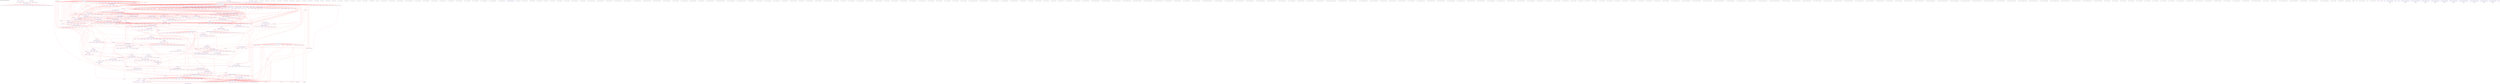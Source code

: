 digraph v3graph {
	graph	[label="MIPS_Harvard_obj_dir/MIPS_Harvard_TB_049_gate_opt.dot",
		 labelloc=t, labeljust=l,
		 //size="7.5,10",
		 rankdir=TB];
	n0	[fontsize=8 label="0x55891125f6a0@TOP", color=purple];
	n1	[fontsize=8 label="0x5589111235e0@TOP", color=purple, style=dotted];
	n2	[fontsize=8 label="0x55891111a0c0 TOP->clk", color=blue];
	n3	[fontsize=8 label="0x558910f37af0 TOP->mips_cpu__DOT__clk", color=blue, style=dotted];
	n4	[fontsize=8 label="0x558911123c40@TOP", color=purple, style=dotted];
	n5	[fontsize=8 label="0x558911122fa0 TOP->reset", color=blue];
	n6	[fontsize=8 label="0x558910f37c10 TOP->mips_cpu__DOT__reset", color=blue, style=dotted];
	n7	[fontsize=8 label="0x55891110d7e0@TOP", color=purple, style=dotted];
	n8	[fontsize=8 label="0x55891111d730 TOP->active", color=blue];
	n9	[fontsize=8 label="0x558910f37d30 TOP->mips_cpu__DOT__active", color=blue, style=dotted];
	n10	[fontsize=8 label="0x5589111200e0@TOP", color=purple, style=dotted];
	n11	[fontsize=8 label="0x55891111f240 TOP->register_v0", color=blue];
	n12	[fontsize=8 label="0x558910f37e50 TOP->mips_cpu__DOT__register_v0", color=blue, style=dotted];
	n13	[fontsize=8 label="0x558911120460@TOP", color=purple, style=dotted];
	n14	[fontsize=8 label="0x558911117250 TOP->clk_enable", color=blue];
	n15	[fontsize=8 label="0x558910f37f70 TOP->mips_cpu__DOT__clk_enable", color=blue, style=dotted];
	n16	[fontsize=8 label="0x5589111207e0@TOP", color=purple, style=dotted];
	n17	[fontsize=8 label="0x558911115480 TOP->instr_address", color=blue];
	n18	[fontsize=8 label="0x558910f38090 TOP->mips_cpu__DOT__instr_address", color=blue, style=dotted];
	n19	[fontsize=8 label="0x558910f365f0@TOP", color=purple, style=dotted];
	n20	[fontsize=8 label="0x55891110da10 TOP->instr_readdata", color=blue];
	n21	[fontsize=8 label="0x558910f381b0 TOP->mips_cpu__DOT__instr_readdata", color=blue, style=dotted];
	n22	[fontsize=8 label="0x558910f36970@TOP", color=purple, style=dotted];
	n23	[fontsize=8 label="0x55891111c680 TOP->data_address", color=blue];
	n24	[fontsize=8 label="0x558910f382d0 TOP->mips_cpu__DOT__data_address", color=blue, style=dotted];
	n25	[fontsize=8 label="0x558910f36cf0@TOP", color=purple, style=dotted];
	n26	[fontsize=8 label="0x55891111bf50 TOP->data_write", color=blue];
	n27	[fontsize=8 label="0x558910f383f0 TOP->mips_cpu__DOT__data_write", color=blue, style=dotted];
	n28	[fontsize=8 label="0x558910f37070@TOP", color=purple, style=dotted];
	n29	[fontsize=8 label="0x55891111b940 TOP->data_read", color=blue];
	n30	[fontsize=8 label="0x558910f38510 TOP->mips_cpu__DOT__data_read", color=blue, style=dotted];
	n31	[fontsize=8 label="0x558910f373f0@TOP", color=purple, style=dotted];
	n32	[fontsize=8 label="0x55891110c270 TOP->data_writedata", color=blue];
	n33	[fontsize=8 label="0x558910f38630 TOP->mips_cpu__DOT__data_writedata", color=blue, style=dotted];
	n34	[fontsize=8 label="0x558910f37770@TOP", color=purple, style=dotted];
	n35	[fontsize=8 label="0x55891111ed50 TOP->data_readdata", color=blue];
	n36	[fontsize=8 label="0x558910f38750 TOP->mips_cpu__DOT__data_readdata", color=blue, style=dotted];
	n37	[fontsize=8 label="0x558910f3a370@TOP", color=purple, style=dotted];
	n38	[fontsize=8 label="0x558910f3a050 TOP->mips_cpu__DOT__instruction_decode", color=blue];
	n39	[fontsize=8 label="0x558910f3a290 TOP->mips_cpu__DOT__op", color=blue, style=dotted];
	n40	[fontsize=8 label="0x558910f3ace0@TOP", color=purple, style=dotted];
	n41	[fontsize=8 label="0x558910f3aaa0 TOP->mips_cpu__DOT__read_address_1", color=blue, style=dotted];
	n42	[fontsize=8 label="0x558910f3b410@TOP", color=purple, style=dotted];
	n43	[fontsize=8 label="0x558910f3abc0 TOP->mips_cpu__DOT__Rs_decode", color=blue, style=dotted];
	n44	[fontsize=8 label="0x558911133790@TOP", color=purple, style=dotted];
	n45	[fontsize=8 label="0x558910f3bb40 TOP->mips_cpu__DOT__read_address_2", color=blue, style=dotted];
	n46	[fontsize=8 label="0x558911133e40@TOP", color=purple, style=dotted];
	n47	[fontsize=8 label="0x558910f3bc60 TOP->mips_cpu__DOT__Rt_decode", color=blue, style=dotted];
	n48	[fontsize=8 label="0x5589111345d0@TOP", color=purple, style=dotted];
	n49	[fontsize=8 label="0x5589111344f0 TOP->mips_cpu__DOT__Rd_decode", color=blue, style=dotted];
	n50	[fontsize=8 label="0x558911134d60@TOP", color=purple, style=dotted];
	n51	[fontsize=8 label="0x558911134c80 TOP->mips_cpu__DOT__immediate", color=blue, style=dotted];
	n52	[fontsize=8 label="0x558911138510@TOP", color=purple, style=dotted];
	n53	[fontsize=8 label="0x558911137390 TOP->mips_cpu__DOT__read_data_memory", color=blue, style=dotted];
	n54	[fontsize=8 label="0x558911138810@TOP", color=purple];
	n55	[fontsize=8 label="0x5589111370f0 TOP->mips_cpu__DOT__ALU_output_memory", color=blue];
	n56	[fontsize=8 label="0x558911138b10@TOP", color=purple];
	n57	[fontsize=8 label="0x558911137470 TOP->mips_cpu__DOT__write_data_memory", color=blue];
	n58	[fontsize=8 label="0x558911138e10@TOP", color=purple];
	n59	[fontsize=8 label="0x558911136e50 TOP->mips_cpu__DOT__memory_write_memory", color=blue];
	n60	[fontsize=8 label="0x558911139110@TOP", color=purple];
	n61	[fontsize=8 label="0x558911136d70 TOP->mips_cpu__DOT__memory_to_register_memory", color=blue];
	n62	[fontsize=8 label="0x558911139410@TOP", color=purple];
	n63	[fontsize=8 label="0x558910f38c10 TOP->mips_cpu__DOT__program_counter_fetch", color=blue];
	n64	[fontsize=8 label="0x558911139710@TOP", color=purple, style=dotted];
	n65	[fontsize=8 label="0x558910f38e50 TOP->mips_cpu__DOT__instruction_fetch", color=blue, style=dotted];
	n66	[fontsize=8 label="0x558911139a10@TOP", color=purple];
	n67	[fontsize=8 label="0x558910f38870 TOP->mips_cpu__DOT__internal_clk", color=blue];
	n68	[fontsize=8 label="0x558911139ef0@TOP", color=purple];
	n69	[fontsize=8 label="0x558910f39090 TOP->mips_cpu__DOT__halt", color=blue, style=dotted];
	n70	[fontsize=8 label="0x55891113a2b0@TOP", color=purple, style=dotted];
	n71	[fontsize=8 label="0x55891113c9b0 TOP->mips_cpu__DOT__register_file__DOT__clk", color=blue, style=dotted];
	n72	[fontsize=8 label="0x55891113a5b0@TOP", color=purple, style=dotted];
	n73	[fontsize=8 label="0x558910f38990 TOP->mips_cpu__DOT__HI_LO_output", color=blue];
	n74	[fontsize=8 label="0x55891113cb70 TOP->mips_cpu__DOT__register_file__DOT__HI_LO_output", color=blue, style=dotted];
	n75	[fontsize=8 label="0x55891113a8b0@TOP", color=purple, style=dotted];
	n76	[fontsize=8 label="0x558911137550 TOP->mips_cpu__DOT__register_write_writeback", color=blue];
	n77	[fontsize=8 label="0x55891113cc50 TOP->mips_cpu__DOT__register_file__DOT__write_enable", color=blue, style=dotted];
	n78	[fontsize=8 label="0x55891113abb0@TOP", color=purple, style=dotted];
	n79	[fontsize=8 label="0x558911137630 TOP->mips_cpu__DOT__hi_lo_register_write_writeback", color=blue];
	n80	[fontsize=8 label="0x55891113cd30 TOP->mips_cpu__DOT__register_file__DOT__hi_lo_register_write_enable", color=blue, style=dotted];
	n81	[fontsize=8 label="0x55891113aeb0@TOP", color=purple, style=dotted];
	n82	[fontsize=8 label="0x55891113ce10 TOP->mips_cpu__DOT__register_file__DOT__read_address_1", color=blue, style=dotted];
	n83	[fontsize=8 label="0x55891113b1b0@TOP", color=purple, style=dotted];
	n84	[fontsize=8 label="0x55891113cef0 TOP->mips_cpu__DOT__register_file__DOT__read_address_2", color=blue, style=dotted];
	n85	[fontsize=8 label="0x55891113b4b0@TOP", color=purple, style=dotted];
	n86	[fontsize=8 label="0x5589111378d0 TOP->mips_cpu__DOT__write_register_writeback", color=blue];
	n87	[fontsize=8 label="0x55891113cfd0 TOP->mips_cpu__DOT__register_file__DOT__write_address", color=blue, style=dotted];
	n88	[fontsize=8 label="0x55891113b7b0@TOP", color=purple, style=dotted];
	n89	[fontsize=8 label="0x5589111379b0 TOP->mips_cpu__DOT__result_writeback", color=blue];
	n90	[fontsize=8 label="0x55891113d0b0 TOP->mips_cpu__DOT__register_file__DOT__write_data", color=blue, style=dotted];
	n91	[fontsize=8 label="0x55891113bab0@TOP", color=purple, style=dotted];
	n92	[fontsize=8 label="0x558911137a90 TOP->mips_cpu__DOT__ALU_HI_output_writeback", color=blue];
	n93	[fontsize=8 label="0x55891113d190 TOP->mips_cpu__DOT__register_file__DOT__HI_write_data", color=blue, style=dotted];
	n94	[fontsize=8 label="0x55891113bdb0@TOP", color=purple, style=dotted];
	n95	[fontsize=8 label="0x558911137b70 TOP->mips_cpu__DOT__ALU_LO_output_writeback", color=blue];
	n96	[fontsize=8 label="0x55891113d270 TOP->mips_cpu__DOT__register_file__DOT__LO_write_data", color=blue, style=dotted];
	n97	[fontsize=8 label="0x55891113c0b0@TOP", color=purple, style=dotted];
	n98	[fontsize=8 label="0x5589111354f0 TOP->mips_cpu__DOT__register_file_output_A_decode", color=blue];
	n99	[fontsize=8 label="0x55891113d350 TOP->mips_cpu__DOT__register_file__DOT__read_data_1", color=blue, style=dotted];
	n100	[fontsize=8 label="0x55891113c3b0@TOP", color=purple, style=dotted];
	n101	[fontsize=8 label="0x5589111355d0 TOP->mips_cpu__DOT__register_file_output_B_decode", color=blue];
	n102	[fontsize=8 label="0x55891113d430 TOP->mips_cpu__DOT__register_file__DOT__read_data_2", color=blue, style=dotted];
	n103	[fontsize=8 label="0x55891113c6b0@TOP", color=purple, style=dotted];
	n104	[fontsize=8 label="0x55891113d510 TOP->mips_cpu__DOT__register_file__DOT__read_register_2", color=blue, style=dotted];
	n105	[fontsize=8 label="0x55891113da50@TOP", color=purple, style=dotted];
	n106	[fontsize=8 label="0x55891113d5f0 TOP->mips_cpu__DOT__register_file__DOT__registers", color=blue];
	n107	[fontsize=8 label="0x55891113d890 TOP->mips_cpu__DOT__register_file__DOT__read_data_1_pre_mux", color=blue, style=dotted];
	n108	[fontsize=8 label="0x55891113e4b0@TOP", color=purple, style=dotted];
	n109	[fontsize=8 label="0x55891113d970 TOP->mips_cpu__DOT__register_file__DOT__read_data_2_pre_mux", color=blue, style=dotted];
	n110	[fontsize=8 label="0x55891113ef10@TOP", color=purple];
	n111	[fontsize=8 label="0x55891113d7b0 TOP->mips_cpu__DOT__register_file__DOT__LO_reg", color=blue];
	n112	[fontsize=8 label="0x55891113f510@TOP", color=purple];
	n113	[fontsize=8 label="0x55891113d6d0 TOP->mips_cpu__DOT__register_file__DOT__HI_reg", color=blue];
	n114	[fontsize=8 label="0x55891113fb10@TOP", color=purple];
	n115	[fontsize=8 label="0x558911140120@TOP", color=purple, style=dotted];
	n116	[fontsize=8 label="0x558911140040 TOP->mips_cpu__DOT__register_file__DOT__modified_write_clk", color=blue];
	n117	[fontsize=8 label="0x558911141700@TOP", color=purple, style=dotted];
	n118	[fontsize=8 label="0x558911142900 TOP->mips_cpu__DOT__pc__DOT__clk", color=blue, style=dotted];
	n119	[fontsize=8 label="0x558911141a00@TOP", color=purple, style=dotted];
	n120	[fontsize=8 label="0x558910f38ab0 TOP->mips_cpu__DOT__program_counter_prime", color=blue, style=dotted];
	n121	[fontsize=8 label="0x5589111429e0 TOP->mips_cpu__DOT__pc__DOT__address_input", color=blue, style=dotted];
	n122	[fontsize=8 label="0x558911141d00@TOP", color=purple, style=dotted];
	n123	[fontsize=8 label="0x558911137e10 TOP->mips_cpu__DOT__stall_fetch", color=blue];
	n124	[fontsize=8 label="0x558911142ac0 TOP->mips_cpu__DOT__pc__DOT__enable", color=blue, style=dotted];
	n125	[fontsize=8 label="0x558911142000@TOP", color=purple, style=dotted];
	n126	[fontsize=8 label="0x558911142ba0 TOP->mips_cpu__DOT__pc__DOT__reset", color=blue, style=dotted];
	n127	[fontsize=8 label="0x558911142300@TOP", color=purple, style=dotted];
	n128	[fontsize=8 label="0x558911142c80 TOP->mips_cpu__DOT__pc__DOT__halt", color=blue, style=dotted];
	n129	[fontsize=8 label="0x558911142600@TOP", color=purple, style=dotted];
	n130	[fontsize=8 label="0x558911142d60 TOP->mips_cpu__DOT__pc__DOT__address_output", color=blue, style=dotted];
	n131	[fontsize=8 label="0x558911142e40@TOP", color=purple, style=dotted];
	n132	[fontsize=8 label="0x558911144700@TOP", color=purple, style=dotted];
	n133	[fontsize=8 label="0x558911144d00 TOP->mips_cpu__DOT__plus_four_adder__DOT__a", color=blue, style=dotted];
	n134	[fontsize=8 label="0x558911144a00@TOP", color=purple, style=dotted];
	n135	[fontsize=8 label="0x558910f38d30 TOP->mips_cpu__DOT__program_counter_plus_four_fetch", color=blue, style=dotted];
	n136	[fontsize=8 label="0x558911144ec0 TOP->mips_cpu__DOT__plus_four_adder__DOT__z", color=blue, style=dotted];
	n137	[fontsize=8 label="0x558911144fa0@TOP", color=purple, style=dotted];
	n138	[fontsize=8 label="0x5589111454d0@TOP", color=purple, style=dotted];
	n139	[fontsize=8 label="0x558910f39170 TOP->mips_cpu__DOT__program_counter_source_decode", color=blue];
	n140	[fontsize=8 label="0x5589111461b0 TOP->mips_cpu__DOT__program_counter_multiplexer__DOT__control", color=blue, style=dotted];
	n141	[fontsize=8 label="0x5589111457d0@TOP", color=purple, style=dotted];
	n142	[fontsize=8 label="0x558911146290 TOP->mips_cpu__DOT__program_counter_multiplexer__DOT__input_0", color=blue, style=dotted];
	n143	[fontsize=8 label="0x558911145ad0@TOP", color=purple, style=dotted];
	n144	[fontsize=8 label="0x558910f39f30 TOP->mips_cpu__DOT__program_counter_branch_decode", color=blue, style=dotted];
	n145	[fontsize=8 label="0x558911146370 TOP->mips_cpu__DOT__program_counter_multiplexer__DOT__input_1", color=blue, style=dotted];
	n146	[fontsize=8 label="0x558911145dd0@TOP", color=purple, style=dotted];
	n147	[fontsize=8 label="0x558910f38f30 TOP->mips_cpu__DOT__program_counter_mux_1_out", color=blue];
	n148	[fontsize=8 label="0x558911146450 TOP->mips_cpu__DOT__program_counter_multiplexer__DOT__resolved", color=blue, style=dotted];
	n149	[fontsize=8 label="0x558911146530@TOP", color=purple];
	n150	[fontsize=8 label="0x558911146b30@TOP", color=purple, style=dotted];
	n151	[fontsize=8 label="0x5589111377f0 TOP->mips_cpu__DOT__program_counter_multiplexer_jump_writeback", color=blue];
	n152	[fontsize=8 label="0x558911147810 TOP->mips_cpu__DOT__program_counter_multiplexer_two__DOT__control", color=blue, style=dotted];
	n153	[fontsize=8 label="0x558911146e30@TOP", color=purple, style=dotted];
	n154	[fontsize=8 label="0x5589111478f0 TOP->mips_cpu__DOT__program_counter_multiplexer_two__DOT__input_0", color=blue, style=dotted];
	n155	[fontsize=8 label="0x558911147130@TOP", color=purple, style=dotted];
	n156	[fontsize=8 label="0x5589111479d0 TOP->mips_cpu__DOT__program_counter_multiplexer_two__DOT__input_1", color=blue, style=dotted];
	n157	[fontsize=8 label="0x558911147430@TOP", color=purple, style=dotted];
	n158	[fontsize=8 label="0x558911147ab0 TOP->mips_cpu__DOT__program_counter_multiplexer_two__DOT__resolved", color=blue, style=dotted];
	n159	[fontsize=8 label="0x558911147b90@TOP", color=purple, style=dotted];
	n160	[fontsize=8 label="0x558911148190@TOP", color=purple, style=dotted];
	n161	[fontsize=8 label="0x558911149990 TOP->mips_cpu__DOT__fetch_decode_register__DOT__clk", color=blue, style=dotted];
	n162	[fontsize=8 label="0x558911148490@TOP", color=purple, style=dotted];
	n163	[fontsize=8 label="0x558911137ef0 TOP->mips_cpu__DOT__stall_decode", color=blue];
	n164	[fontsize=8 label="0x558911149a70 TOP->mips_cpu__DOT__fetch_decode_register__DOT__enable", color=blue, style=dotted];
	n165	[fontsize=8 label="0x558911148790@TOP", color=purple, style=dotted];
	n166	[fontsize=8 label="0x558911138430 TOP->mips_cpu__DOT__flush_fetch_decode_register", color=blue];
	n167	[fontsize=8 label="0x558911149b50 TOP->mips_cpu__DOT__fetch_decode_register__DOT__clear", color=blue, style=dotted];
	n168	[fontsize=8 label="0x558911148a90@TOP", color=purple, style=dotted];
	n169	[fontsize=8 label="0x558911149c30 TOP->mips_cpu__DOT__fetch_decode_register__DOT__reset", color=blue, style=dotted];
	n170	[fontsize=8 label="0x558911148d90@TOP", color=purple, style=dotted];
	n171	[fontsize=8 label="0x558911149d10 TOP->mips_cpu__DOT__fetch_decode_register__DOT__instruction_fetch", color=blue, style=dotted];
	n172	[fontsize=8 label="0x558911149090@TOP", color=purple, style=dotted];
	n173	[fontsize=8 label="0x558911149df0 TOP->mips_cpu__DOT__fetch_decode_register__DOT__program_counter_plus_four_fetch", color=blue, style=dotted];
	n174	[fontsize=8 label="0x558911149390@TOP", color=purple, style=dotted];
	n175	[fontsize=8 label="0x558911149ed0 TOP->mips_cpu__DOT__fetch_decode_register__DOT__instruction_decode", color=blue, style=dotted];
	n176	[fontsize=8 label="0x558911149690@TOP", color=purple, style=dotted];
	n177	[fontsize=8 label="0x558910f3a130 TOP->mips_cpu__DOT__program_counter_plus_four_decode", color=blue];
	n178	[fontsize=8 label="0x558911149fb0 TOP->mips_cpu__DOT__fetch_decode_register__DOT__program_counter_plus_four_decode", color=blue, style=dotted];
	n179	[fontsize=8 label="0x55891114bfa0@TOP", color=purple, style=dotted];
	n180	[fontsize=8 label="0x55891114dda0 TOP->mips_cpu__DOT__control_unit__DOT__instruction", color=blue, style=dotted];
	n181	[fontsize=8 label="0x55891114c2a0@TOP", color=purple, style=dotted];
	n182	[fontsize=8 label="0x558910f392d0 TOP->mips_cpu__DOT__register_write_decode", color=blue];
	n183	[fontsize=8 label="0x55891114de80 TOP->mips_cpu__DOT__control_unit__DOT__register_write", color=blue, style=dotted];
	n184	[fontsize=8 label="0x55891114c5a0@TOP", color=purple, style=dotted];
	n185	[fontsize=8 label="0x558910f393f0 TOP->mips_cpu__DOT__memory_to_register_decode", color=blue];
	n186	[fontsize=8 label="0x55891114df60 TOP->mips_cpu__DOT__control_unit__DOT__memory_to_register", color=blue, style=dotted];
	n187	[fontsize=8 label="0x55891114c8a0@TOP", color=purple, style=dotted];
	n188	[fontsize=8 label="0x558910f39510 TOP->mips_cpu__DOT__memory_write_decode", color=blue];
	n189	[fontsize=8 label="0x55891114e040 TOP->mips_cpu__DOT__control_unit__DOT__memory_write", color=blue, style=dotted];
	n190	[fontsize=8 label="0x55891114cba0@TOP", color=purple, style=dotted];
	n191	[fontsize=8 label="0x558910f395f0 TOP->mips_cpu__DOT__ALU_src_B_decode", color=blue];
	n192	[fontsize=8 label="0x55891114e120 TOP->mips_cpu__DOT__control_unit__DOT__ALU_src_B", color=blue, style=dotted];
	n193	[fontsize=8 label="0x55891114cea0@TOP", color=purple, style=dotted];
	n194	[fontsize=8 label="0x558910f39710 TOP->mips_cpu__DOT__register_destination_decode", color=blue];
	n195	[fontsize=8 label="0x55891114e200 TOP->mips_cpu__DOT__control_unit__DOT__register_destination", color=blue, style=dotted];
	n196	[fontsize=8 label="0x55891114d1a0@TOP", color=purple, style=dotted];
	n197	[fontsize=8 label="0x558910f39870 TOP->mips_cpu__DOT__branch_decode", color=blue];
	n198	[fontsize=8 label="0x55891114e2e0 TOP->mips_cpu__DOT__control_unit__DOT__branch", color=blue, style=dotted];
	n199	[fontsize=8 label="0x55891114d4a0@TOP", color=purple, style=dotted];
	n200	[fontsize=8 label="0x558910f39950 TOP->mips_cpu__DOT__hi_lo_register_write_decode", color=blue];
	n201	[fontsize=8 label="0x55891114e3c0 TOP->mips_cpu__DOT__control_unit__DOT__hi_lo_register_write", color=blue, style=dotted];
	n202	[fontsize=8 label="0x55891114d7a0@TOP", color=purple, style=dotted];
	n203	[fontsize=8 label="0x558910f39b90 TOP->mips_cpu__DOT__ALU_function_decode", color=blue];
	n204	[fontsize=8 label="0x55891114e4a0 TOP->mips_cpu__DOT__control_unit__DOT__ALU_function", color=blue, style=dotted];
	n205	[fontsize=8 label="0x55891114daa0@TOP", color=purple, style=dotted];
	n206	[fontsize=8 label="0x558910f39cb0 TOP->mips_cpu__DOT__program_counter_multiplexer_jump_decode", color=blue];
	n207	[fontsize=8 label="0x55891114e580 TOP->mips_cpu__DOT__control_unit__DOT__program_counter_multiplexer_jump", color=blue, style=dotted];
	n208	[fontsize=8 label="0x55891127ea60@TOP", color=purple];
	n209	[fontsize=8 label="0x55891114e660 TOP->mips_cpu__DOT__control_unit__DOT__op", color=blue];
	n210	[fontsize=8 label="0x55891114e820 TOP->mips_cpu__DOT__control_unit__DOT__funct", color=blue];
	n211	[fontsize=8 label="0x55891127e8e0@TOP", color=purple, style=dotted];
	n212	[fontsize=8 label="0x55891114e740 TOP->mips_cpu__DOT__control_unit__DOT__rt", color=blue, style=dotted];
	n213	[fontsize=8 label="0x558911167b40@TOP", color=purple, style=dotted];
	n214	[fontsize=8 label="0x558911137fd0 TOP->mips_cpu__DOT__forward_A_decode", color=blue, style=dotted];
	n215	[fontsize=8 label="0x558911168be0 TOP->mips_cpu__DOT__register_file_output_A_mux__DOT__control", color=blue, style=dotted];
	n216	[fontsize=8 label="0x558911167f00@TOP", color=purple, style=dotted];
	n217	[fontsize=8 label="0x558911168d00 TOP->mips_cpu__DOT__register_file_output_A_mux__DOT__input_0", color=blue, style=dotted];
	n218	[fontsize=8 label="0x558911168300@TOP", color=purple, style=dotted];
	n219	[fontsize=8 label="0x558911168e20 TOP->mips_cpu__DOT__register_file_output_A_mux__DOT__input_1", color=blue, style=dotted];
	n220	[fontsize=8 label="0x5589111686c0@TOP", color=purple, style=dotted];
	n221	[fontsize=8 label="0x5589111356b0 TOP->mips_cpu__DOT__register_file_output_A_resolved_decode", color=blue];
	n222	[fontsize=8 label="0x558911168f40 TOP->mips_cpu__DOT__register_file_output_A_mux__DOT__resolved", color=blue, style=dotted];
	n223	[fontsize=8 label="0x558911169060@TOP", color=purple];
	n224	[fontsize=8 label="0x5589111697e0@TOP", color=purple, style=dotted];
	n225	[fontsize=8 label="0x5589111380b0 TOP->mips_cpu__DOT__forward_B_decode", color=blue, style=dotted];
	n226	[fontsize=8 label="0x55891116a880 TOP->mips_cpu__DOT__register_file_output_B_mux__DOT__control", color=blue, style=dotted];
	n227	[fontsize=8 label="0x558911169ba0@TOP", color=purple, style=dotted];
	n228	[fontsize=8 label="0x55891116a9a0 TOP->mips_cpu__DOT__register_file_output_B_mux__DOT__input_0", color=blue, style=dotted];
	n229	[fontsize=8 label="0x558911169fa0@TOP", color=purple, style=dotted];
	n230	[fontsize=8 label="0x55891116aac0 TOP->mips_cpu__DOT__register_file_output_B_mux__DOT__input_1", color=blue, style=dotted];
	n231	[fontsize=8 label="0x55891116a360@TOP", color=purple, style=dotted];
	n232	[fontsize=8 label="0x558911135790 TOP->mips_cpu__DOT__register_file_output_B_resolved_decode", color=blue];
	n233	[fontsize=8 label="0x55891116abe0 TOP->mips_cpu__DOT__register_file_output_B_mux__DOT__resolved", color=blue, style=dotted];
	n234	[fontsize=8 label="0x55891116ad00@TOP", color=purple];
	n235	[fontsize=8 label="0x55891116b480@TOP", color=purple, style=dotted];
	n236	[fontsize=8 label="0x55891116c680 TOP->mips_cpu__DOT__reg_output_comparator__DOT__op", color=blue, style=dotted];
	n237	[fontsize=8 label="0x55891116b800@TOP", color=purple, style=dotted];
	n238	[fontsize=8 label="0x55891116c7e0 TOP->mips_cpu__DOT__reg_output_comparator__DOT__rt", color=blue, style=dotted];
	n239	[fontsize=8 label="0x55891116bb80@TOP", color=purple, style=dotted];
	n240	[fontsize=8 label="0x55891116c900 TOP->mips_cpu__DOT__reg_output_comparator__DOT__a", color=blue, style=dotted];
	n241	[fontsize=8 label="0x55891116bf40@TOP", color=purple, style=dotted];
	n242	[fontsize=8 label="0x55891116ca20 TOP->mips_cpu__DOT__reg_output_comparator__DOT__b", color=blue, style=dotted];
	n243	[fontsize=8 label="0x55891116c300@TOP", color=purple, style=dotted];
	n244	[fontsize=8 label="0x558910f39ab0 TOP->mips_cpu__DOT__equal_decode", color=blue];
	n245	[fontsize=8 label="0x55891116cb40 TOP->mips_cpu__DOT__reg_output_comparator__DOT__c", color=blue, style=dotted];
	n246	[fontsize=8 label="0x5589112a7e60@TOP", color=purple, style=dotted];
	n247	[fontsize=8 label="0x5589112a7cc0@TOP", color=purple, style=dotted];
	n248	[fontsize=8 label="0x5589112a7b20@TOP", color=purple, style=dotted];
	n249	[fontsize=8 label="0x5589112a7980@TOP", color=purple, style=dotted];
	n250	[fontsize=8 label="0x5589112a7800@TOP", color=purple, style=dotted];
	n251	[fontsize=8 label="0x5589112a7680@TOP", color=purple];
	n252	[fontsize=8 label="0x5589112a7500@TOP", color=purple, style=dotted];
	n253	[fontsize=8 label="0x5589112a7340@TOP", color=purple, style=dotted];
	n254	[fontsize=8 label="0x55891127e320@TOP", color=purple, style=dotted];
	n255	[fontsize=8 label="0x5589111714a0@TOP", color=purple];
	n256	[fontsize=8 label="0x558911171af0@TOP", color=purple, style=dotted];
	n257	[fontsize=8 label="0x5589111726d0 TOP->mips_cpu__DOT__program_counter_source_and_gate_decode__DOT__input_A", color=blue, style=dotted];
	n258	[fontsize=8 label="0x558911171ee0@TOP", color=purple, style=dotted];
	n259	[fontsize=8 label="0x5589111727f0 TOP->mips_cpu__DOT__program_counter_source_and_gate_decode__DOT__input_B", color=blue, style=dotted];
	n260	[fontsize=8 label="0x5589111722d0@TOP", color=purple, style=dotted];
	n261	[fontsize=8 label="0x558911172910 TOP->mips_cpu__DOT__program_counter_source_and_gate_decode__DOT__output_C", color=blue, style=dotted];
	n262	[fontsize=8 label="0x558911172a30@TOP", color=purple];
	n263	[fontsize=8 label="0x558911173070@TOP", color=purple, style=dotted];
	n264	[fontsize=8 label="0x558911173840 TOP->mips_cpu__DOT__sign_extender_decode__DOT__short_input", color=blue, style=dotted];
	n265	[fontsize=8 label="0x558911173450@TOP", color=purple, style=dotted];
	n266	[fontsize=8 label="0x558911135870 TOP->mips_cpu__DOT__sign_imm_decode", color=blue];
	n267	[fontsize=8 label="0x558911173960 TOP->mips_cpu__DOT__sign_extender_decode__DOT__extended_output", color=blue, style=dotted];
	n268	[fontsize=8 label="0x558911173a80@TOP", color=purple];
	n269	[fontsize=8 label="0x558911174690@TOP", color=purple, style=dotted];
	n270	[fontsize=8 label="0x558911174fb0 TOP->mips_cpu__DOT__shifter_decode__DOT__shift_input", color=blue, style=dotted];
	n271	[fontsize=8 label="0x558911174a70@TOP", color=purple, style=dotted];
	n272	[fontsize=8 label="0x558911135410 TOP->mips_cpu__DOT__shifter_output_decode", color=blue, style=dotted];
	n273	[fontsize=8 label="0x5589111750d0 TOP->mips_cpu__DOT__shifter_decode__DOT__shift_output", color=blue, style=dotted];
	n274	[fontsize=8 label="0x5589111751f0@TOP", color=purple, style=dotted];
	n275	[fontsize=8 label="0x5589111757c0@TOP", color=purple, style=dotted];
	n276	[fontsize=8 label="0x5589111762f0 TOP->mips_cpu__DOT__adder_decode__DOT__a", color=blue, style=dotted];
	n277	[fontsize=8 label="0x558911175b70@TOP", color=purple, style=dotted];
	n278	[fontsize=8 label="0x558911176480 TOP->mips_cpu__DOT__adder_decode__DOT__b", color=blue, style=dotted];
	n279	[fontsize=8 label="0x558911175f30@TOP", color=purple, style=dotted];
	n280	[fontsize=8 label="0x5589111765a0 TOP->mips_cpu__DOT__adder_decode__DOT__z", color=blue, style=dotted];
	n281	[fontsize=8 label="0x5589111766c0@TOP", color=purple, style=dotted];
	n282	[fontsize=8 label="0x558911176ca0@TOP", color=purple, style=dotted];
	n283	[fontsize=8 label="0x55891117e660 TOP->mips_cpu__DOT__decode_execute_register__DOT__clk", color=blue, style=dotted];
	n284	[fontsize=8 label="0x558911177080@TOP", color=purple, style=dotted];
	n285	[fontsize=8 label="0x558911138190 TOP->mips_cpu__DOT__flush_execute_register", color=blue];
	n286	[fontsize=8 label="0x55891117e7c0 TOP->mips_cpu__DOT__decode_execute_register__DOT__clear", color=blue, style=dotted];
	n287	[fontsize=8 label="0x558911177460@TOP", color=purple, style=dotted];
	n288	[fontsize=8 label="0x55891117e8e0 TOP->mips_cpu__DOT__decode_execute_register__DOT__reset", color=blue, style=dotted];
	n289	[fontsize=8 label="0x558911177810@TOP", color=purple, style=dotted];
	n290	[fontsize=8 label="0x55891117ea00 TOP->mips_cpu__DOT__decode_execute_register__DOT__register_write_decode", color=blue, style=dotted];
	n291	[fontsize=8 label="0x558911177c00@TOP", color=purple, style=dotted];
	n292	[fontsize=8 label="0x55891117eb80 TOP->mips_cpu__DOT__decode_execute_register__DOT__memory_to_register_decode", color=blue, style=dotted];
	n293	[fontsize=8 label="0x558911178000@TOP", color=purple, style=dotted];
	n294	[fontsize=8 label="0x55891117eca0 TOP->mips_cpu__DOT__decode_execute_register__DOT__memory_write_decode", color=blue, style=dotted];
	n295	[fontsize=8 label="0x5589111783f0@TOP", color=purple, style=dotted];
	n296	[fontsize=8 label="0x55891117edc0 TOP->mips_cpu__DOT__decode_execute_register__DOT__ALU_src_B_decode", color=blue, style=dotted];
	n297	[fontsize=8 label="0x5589111787e0@TOP", color=purple, style=dotted];
	n298	[fontsize=8 label="0x55891117eee0 TOP->mips_cpu__DOT__decode_execute_register__DOT__register_destination_decode", color=blue, style=dotted];
	n299	[fontsize=8 label="0x558911178ba0@TOP", color=purple, style=dotted];
	n300	[fontsize=8 label="0x55891117f000 TOP->mips_cpu__DOT__decode_execute_register__DOT__hi_lo_register_write_decode", color=blue, style=dotted];
	n301	[fontsize=8 label="0x558911178f60@TOP", color=purple, style=dotted];
	n302	[fontsize=8 label="0x55891117f120 TOP->mips_cpu__DOT__decode_execute_register__DOT__ALU_function_decode", color=blue, style=dotted];
	n303	[fontsize=8 label="0x558911179350@TOP", color=purple, style=dotted];
	n304	[fontsize=8 label="0x55891117f240 TOP->mips_cpu__DOT__decode_execute_register__DOT__Rs_decode", color=blue, style=dotted];
	n305	[fontsize=8 label="0x558911179730@TOP", color=purple, style=dotted];
	n306	[fontsize=8 label="0x55891117f360 TOP->mips_cpu__DOT__decode_execute_register__DOT__Rt_decode", color=blue, style=dotted];
	n307	[fontsize=8 label="0x558911179b10@TOP", color=purple, style=dotted];
	n308	[fontsize=8 label="0x55891117f480 TOP->mips_cpu__DOT__decode_execute_register__DOT__Rd_decode", color=blue, style=dotted];
	n309	[fontsize=8 label="0x558911179ef0@TOP", color=purple, style=dotted];
	n310	[fontsize=8 label="0x55891117f5a0 TOP->mips_cpu__DOT__decode_execute_register__DOT__sign_imm_decode", color=blue, style=dotted];
	n311	[fontsize=8 label="0x55891117a2e0@TOP", color=purple, style=dotted];
	n312	[fontsize=8 label="0x55891117f6c0 TOP->mips_cpu__DOT__decode_execute_register__DOT__program_counter_multiplexer_jump_decode", color=blue, style=dotted];
	n313	[fontsize=8 label="0x55891117a6a0@TOP", color=purple, style=dotted];
	n314	[fontsize=8 label="0x558911135f70 TOP->mips_cpu__DOT__register_write_execute", color=blue];
	n315	[fontsize=8 label="0x55891117f7e0 TOP->mips_cpu__DOT__decode_execute_register__DOT__register_write_execute", color=blue, style=dotted];
	n316	[fontsize=8 label="0x55891117aa90@TOP", color=purple, style=dotted];
	n317	[fontsize=8 label="0x558911135a30 TOP->mips_cpu__DOT__memory_to_register_execute", color=blue];
	n318	[fontsize=8 label="0x55891117f900 TOP->mips_cpu__DOT__decode_execute_register__DOT__memory_to_register_execute", color=blue, style=dotted];
	n319	[fontsize=8 label="0x55891117aea0@TOP", color=purple, style=dotted];
	n320	[fontsize=8 label="0x558911135b10 TOP->mips_cpu__DOT__memory_write_execute", color=blue];
	n321	[fontsize=8 label="0x55891117fa20 TOP->mips_cpu__DOT__decode_execute_register__DOT__memory_write_execute", color=blue, style=dotted];
	n322	[fontsize=8 label="0x55891117b290@TOP", color=purple, style=dotted];
	n323	[fontsize=8 label="0x558911135cd0 TOP->mips_cpu__DOT__ALU_src_B_execute", color=blue];
	n324	[fontsize=8 label="0x55891117fb40 TOP->mips_cpu__DOT__decode_execute_register__DOT__ALU_src_B_execute", color=blue, style=dotted];
	n325	[fontsize=8 label="0x55891117b680@TOP", color=purple, style=dotted];
	n326	[fontsize=8 label="0x558911135950 TOP->mips_cpu__DOT__register_destination_execute", color=blue];
	n327	[fontsize=8 label="0x55891117fc60 TOP->mips_cpu__DOT__decode_execute_register__DOT__register_destination_execute", color=blue, style=dotted];
	n328	[fontsize=8 label="0x55891117ba90@TOP", color=purple, style=dotted];
	n329	[fontsize=8 label="0x558911135e90 TOP->mips_cpu__DOT__hi_lo_register_write_execute", color=blue];
	n330	[fontsize=8 label="0x55891117fd80 TOP->mips_cpu__DOT__decode_execute_register__DOT__hi_lo_register_write_execute", color=blue, style=dotted];
	n331	[fontsize=8 label="0x55891117bea0@TOP", color=purple, style=dotted];
	n332	[fontsize=8 label="0x558911135db0 TOP->mips_cpu__DOT__ALU_function_execute", color=blue];
	n333	[fontsize=8 label="0x55891117fea0 TOP->mips_cpu__DOT__decode_execute_register__DOT__ALU_function_execute", color=blue, style=dotted];
	n334	[fontsize=8 label="0x55891117c290@TOP", color=purple, style=dotted];
	n335	[fontsize=8 label="0x558911136830 TOP->mips_cpu__DOT__Rs_execute", color=blue];
	n336	[fontsize=8 label="0x55891117ffc0 TOP->mips_cpu__DOT__decode_execute_register__DOT__Rs_execute", color=blue, style=dotted];
	n337	[fontsize=8 label="0x55891117c680@TOP", color=purple, style=dotted];
	n338	[fontsize=8 label="0x558911136910 TOP->mips_cpu__DOT__Rt_execute", color=blue];
	n339	[fontsize=8 label="0x5589111800e0 TOP->mips_cpu__DOT__decode_execute_register__DOT__Rt_execute", color=blue, style=dotted];
	n340	[fontsize=8 label="0x55891117ca70@TOP", color=purple, style=dotted];
	n341	[fontsize=8 label="0x5589111369f0 TOP->mips_cpu__DOT__Rd_execute", color=blue];
	n342	[fontsize=8 label="0x558911180200 TOP->mips_cpu__DOT__decode_execute_register__DOT__Rd_execute", color=blue, style=dotted];
	n343	[fontsize=8 label="0x55891117ce60@TOP", color=purple, style=dotted];
	n344	[fontsize=8 label="0x558911136ad0 TOP->mips_cpu__DOT__sign_imm_execute", color=blue];
	n345	[fontsize=8 label="0x558911180320 TOP->mips_cpu__DOT__decode_execute_register__DOT__sign_imm_execute", color=blue, style=dotted];
	n346	[fontsize=8 label="0x55891117d250@TOP", color=purple, style=dotted];
	n347	[fontsize=8 label="0x558911136050 TOP->mips_cpu__DOT__program_counter_multiplexer_jump_execute", color=blue];
	n348	[fontsize=8 label="0x558911180440 TOP->mips_cpu__DOT__decode_execute_register__DOT__program_counter_multiplexer_jump_execute", color=blue, style=dotted];
	n349	[fontsize=8 label="0x55891117d660@TOP", color=purple, style=dotted];
	n350	[fontsize=8 label="0x558911180560 TOP->mips_cpu__DOT__decode_execute_register__DOT__read_data_one_decode", color=blue, style=dotted];
	n351	[fontsize=8 label="0x55891117da60@TOP", color=purple, style=dotted];
	n352	[fontsize=8 label="0x558911180680 TOP->mips_cpu__DOT__decode_execute_register__DOT__read_data_two_decode", color=blue, style=dotted];
	n353	[fontsize=8 label="0x55891117de60@TOP", color=purple, style=dotted];
	n354	[fontsize=8 label="0x558911136130 TOP->mips_cpu__DOT__register_file_output_A_execute", color=blue];
	n355	[fontsize=8 label="0x5589111807a0 TOP->mips_cpu__DOT__decode_execute_register__DOT__read_data_one_execute", color=blue, style=dotted];
	n356	[fontsize=8 label="0x55891117e260@TOP", color=purple, style=dotted];
	n357	[fontsize=8 label="0x558911136210 TOP->mips_cpu__DOT__register_file_output_B_execute", color=blue];
	n358	[fontsize=8 label="0x5589111808c0 TOP->mips_cpu__DOT__decode_execute_register__DOT__read_data_two_execute", color=blue, style=dotted];
	n359	[fontsize=8 label="0x558911188030@TOP", color=purple, style=dotted];
	n360	[fontsize=8 label="0x558911189120 TOP->mips_cpu__DOT__write_register_execute_mux__DOT__control", color=blue, style=dotted];
	n361	[fontsize=8 label="0x558911188430@TOP", color=purple, style=dotted];
	n362	[fontsize=8 label="0x558911189240 TOP->mips_cpu__DOT__write_register_execute_mux__DOT__input_0", color=blue, style=dotted];
	n363	[fontsize=8 label="0x558911188820@TOP", color=purple, style=dotted];
	n364	[fontsize=8 label="0x558911189360 TOP->mips_cpu__DOT__write_register_execute_mux__DOT__input_1", color=blue, style=dotted];
	n365	[fontsize=8 label="0x558911188c10@TOP", color=purple, style=dotted];
	n366	[fontsize=8 label="0x558911135bf0 TOP->mips_cpu__DOT__write_register_execute", color=blue];
	n367	[fontsize=8 label="0x558911189480 TOP->mips_cpu__DOT__write_register_execute_mux__DOT__resolved", color=blue, style=dotted];
	n368	[fontsize=8 label="0x5589111895a0@TOP", color=purple];
	n369	[fontsize=8 label="0x558911189d70@TOP", color=purple, style=dotted];
	n370	[fontsize=8 label="0x558911138270 TOP->mips_cpu__DOT__forward_A_execute", color=blue];
	n371	[fontsize=8 label="0x55891118b640 TOP->mips_cpu__DOT__register_file_output_A_execute_mux__DOT__control", color=blue, style=dotted];
	n372	[fontsize=8 label="0x55891118a160@TOP", color=purple, style=dotted];
	n373	[fontsize=8 label="0x55891118b760 TOP->mips_cpu__DOT__register_file_output_A_execute_mux__DOT__input_0", color=blue, style=dotted];
	n374	[fontsize=8 label="0x55891118a560@TOP", color=purple, style=dotted];
	n375	[fontsize=8 label="0x55891118b880 TOP->mips_cpu__DOT__register_file_output_A_execute_mux__DOT__input_1", color=blue, style=dotted];
	n376	[fontsize=8 label="0x55891118a950@TOP", color=purple, style=dotted];
	n377	[fontsize=8 label="0x55891118b9a0 TOP->mips_cpu__DOT__register_file_output_A_execute_mux__DOT__input_2", color=blue, style=dotted];
	n378	[fontsize=8 label="0x55891118ad40@TOP", color=purple, style=dotted];
	n379	[fontsize=8 label="0x55891118bac0 TOP->mips_cpu__DOT__register_file_output_A_execute_mux__DOT__input_3", color=blue, style=dotted];
	n380	[fontsize=8 label="0x55891118b130@TOP", color=purple, style=dotted];
	n381	[fontsize=8 label="0x5589111362f0 TOP->mips_cpu__DOT__source_A_ALU_execute", color=blue];
	n382	[fontsize=8 label="0x55891118bbe0 TOP->mips_cpu__DOT__register_file_output_A_execute_mux__DOT__resolved", color=blue, style=dotted];
	n383	[fontsize=8 label="0x55891118bd00@TOP", color=purple];
	n384	[fontsize=8 label="0x55891118d870@TOP", color=purple, style=dotted];
	n385	[fontsize=8 label="0x558911138350 TOP->mips_cpu__DOT__forward_B_execute", color=blue];
	n386	[fontsize=8 label="0x55891118f140 TOP->mips_cpu__DOT__register_file_output_B_execute_mux__DOT__control", color=blue, style=dotted];
	n387	[fontsize=8 label="0x55891118dc60@TOP", color=purple, style=dotted];
	n388	[fontsize=8 label="0x55891118f260 TOP->mips_cpu__DOT__register_file_output_B_execute_mux__DOT__input_0", color=blue, style=dotted];
	n389	[fontsize=8 label="0x55891118e060@TOP", color=purple, style=dotted];
	n390	[fontsize=8 label="0x55891118f380 TOP->mips_cpu__DOT__register_file_output_B_execute_mux__DOT__input_1", color=blue, style=dotted];
	n391	[fontsize=8 label="0x55891118e450@TOP", color=purple, style=dotted];
	n392	[fontsize=8 label="0x55891118f4a0 TOP->mips_cpu__DOT__register_file_output_B_execute_mux__DOT__input_2", color=blue, style=dotted];
	n393	[fontsize=8 label="0x55891118e840@TOP", color=purple, style=dotted];
	n394	[fontsize=8 label="0x55891118f5c0 TOP->mips_cpu__DOT__register_file_output_B_execute_mux__DOT__input_3", color=blue, style=dotted];
	n395	[fontsize=8 label="0x55891118ec30@TOP", color=purple, style=dotted];
	n396	[fontsize=8 label="0x5589111364b0 TOP->mips_cpu__DOT__write_data_execute", color=blue];
	n397	[fontsize=8 label="0x55891118f6e0 TOP->mips_cpu__DOT__register_file_output_B_execute_mux__DOT__resolved", color=blue, style=dotted];
	n398	[fontsize=8 label="0x55891118f800@TOP", color=purple];
	n399	[fontsize=8 label="0x558911191370@TOP", color=purple, style=dotted];
	n400	[fontsize=8 label="0x558911192450 TOP->mips_cpu__DOT__source_B_ALU_mux__DOT__control", color=blue, style=dotted];
	n401	[fontsize=8 label="0x558911191750@TOP", color=purple, style=dotted];
	n402	[fontsize=8 label="0x558911192570 TOP->mips_cpu__DOT__source_B_ALU_mux__DOT__input_0", color=blue, style=dotted];
	n403	[fontsize=8 label="0x558911191b30@TOP", color=purple, style=dotted];
	n404	[fontsize=8 label="0x558911192690 TOP->mips_cpu__DOT__source_B_ALU_mux__DOT__input_1", color=blue, style=dotted];
	n405	[fontsize=8 label="0x558911191f10@TOP", color=purple, style=dotted];
	n406	[fontsize=8 label="0x5589111363d0 TOP->mips_cpu__DOT__source_B_ALU_execute", color=blue];
	n407	[fontsize=8 label="0x5589111927b0 TOP->mips_cpu__DOT__source_B_ALU_mux__DOT__resolved", color=blue, style=dotted];
	n408	[fontsize=8 label="0x5589111928d0@TOP", color=purple];
	n409	[fontsize=8 label="0x558911193050@TOP", color=purple, style=dotted];
	n410	[fontsize=8 label="0x558911194670 TOP->mips_cpu__DOT__alu__DOT__ALU_operation", color=blue, style=dotted];
	n411	[fontsize=8 label="0x558911193400@TOP", color=purple, style=dotted];
	n412	[fontsize=8 label="0x558911194800 TOP->mips_cpu__DOT__alu__DOT__input_1", color=blue, style=dotted];
	n413	[fontsize=8 label="0x5589111937b0@TOP", color=purple, style=dotted];
	n414	[fontsize=8 label="0x558911194910 TOP->mips_cpu__DOT__alu__DOT__input_2", color=blue, style=dotted];
	n415	[fontsize=8 label="0x558911193b60@TOP", color=purple, style=dotted];
	n416	[fontsize=8 label="0x558911136590 TOP->mips_cpu__DOT__ALU_output_execute", color=blue];
	n417	[fontsize=8 label="0x558911194a30 TOP->mips_cpu__DOT__alu__DOT__ALU_output", color=blue, style=dotted];
	n418	[fontsize=8 label="0x558911193f10@TOP", color=purple, style=dotted];
	n419	[fontsize=8 label="0x558911136670 TOP->mips_cpu__DOT__ALU_HI_output_execute", color=blue];
	n420	[fontsize=8 label="0x558911194b90 TOP->mips_cpu__DOT__alu__DOT__ALU_HI_output", color=blue, style=dotted];
	n421	[fontsize=8 label="0x5589111942c0@TOP", color=purple, style=dotted];
	n422	[fontsize=8 label="0x558911136750 TOP->mips_cpu__DOT__ALU_LO_output_execute", color=blue];
	n423	[fontsize=8 label="0x558911194cb0 TOP->mips_cpu__DOT__alu__DOT__ALU_LO_output", color=blue, style=dotted];
	n424	[fontsize=8 label="0x558911195490@TOP", color=purple, style=dotted];
	n425	[fontsize=8 label="0x558911194dd0 TOP->mips_cpu__DOT__alu__DOT__shift_amount", color=blue, style=dotted];
	n426	[fontsize=8 label="0x558911195b80@TOP", color=purple, style=dotted];
	n427	[fontsize=8 label="0x558911194ef0 TOP->mips_cpu__DOT__alu__DOT__sign_extened_input_1", color=blue, style=dotted];
	n428	[fontsize=8 label="0x5589111967a0@TOP", color=purple, style=dotted];
	n429	[fontsize=8 label="0x558911195010 TOP->mips_cpu__DOT__alu__DOT__sign_extened_input_2", color=blue, style=dotted];
	n430	[fontsize=8 label="0x5589111973c0@TOP", color=purple, style=dotted];
	n431	[fontsize=8 label="0x558911195130 TOP->mips_cpu__DOT__alu__DOT__extended_input_1", color=blue, style=dotted];
	n432	[fontsize=8 label="0x558911197870@TOP", color=purple, style=dotted];
	n433	[fontsize=8 label="0x558911195250 TOP->mips_cpu__DOT__alu__DOT__extended_input_2", color=blue, style=dotted];
	n434	[fontsize=8 label="0x5589112c3330@TOP", color=purple, style=dotted];
	n435	[fontsize=8 label="0x5589112c31b0@TOP", color=purple, style=dotted];
	n436	[fontsize=8 label="0x5589112c3030@TOP", color=purple, style=dotted];
	n437	[fontsize=8 label="0x5589112c2eb0@TOP", color=purple];
	n438	[fontsize=8 label="0x5589112c2d30@TOP", color=purple, style=dotted];
	n439	[fontsize=8 label="0x5589112c2bb0@TOP", color=purple];
	n440	[fontsize=8 label="0x558911195370 TOP->mips_cpu__DOT__alu__DOT__ALU_HI_LO_output", color=blue];
	n441	[fontsize=8 label="0x5589112c2a30@TOP", color=purple, style=dotted];
	n442	[fontsize=8 label="0x5589112c28b0@TOP", color=purple, style=dotted];
	n443	[fontsize=8 label="0x5589111a9830@TOP", color=purple, style=dotted];
	n444	[fontsize=8 label="0x5589111aee90 TOP->mips_cpu__DOT__execute_memory_register__DOT__clk", color=blue, style=dotted];
	n445	[fontsize=8 label="0x5589111a9c10@TOP", color=purple, style=dotted];
	n446	[fontsize=8 label="0x5589111aeff0 TOP->mips_cpu__DOT__execute_memory_register__DOT__reset", color=blue, style=dotted];
	n447	[fontsize=8 label="0x5589111a9fc0@TOP", color=purple, style=dotted];
	n448	[fontsize=8 label="0x5589111af110 TOP->mips_cpu__DOT__execute_memory_register__DOT__register_write_execute", color=blue, style=dotted];
	n449	[fontsize=8 label="0x5589111aa3b0@TOP", color=purple, style=dotted];
	n450	[fontsize=8 label="0x5589111af240 TOP->mips_cpu__DOT__execute_memory_register__DOT__memory_to_register_execute", color=blue, style=dotted];
	n451	[fontsize=8 label="0x5589111aa770@TOP", color=purple, style=dotted];
	n452	[fontsize=8 label="0x5589111af360 TOP->mips_cpu__DOT__execute_memory_register__DOT__memory_write_execute", color=blue, style=dotted];
	n453	[fontsize=8 label="0x5589111aab60@TOP", color=purple, style=dotted];
	n454	[fontsize=8 label="0x5589111af4d0 TOP->mips_cpu__DOT__execute_memory_register__DOT__hi_lo_register_write_execute", color=blue, style=dotted];
	n455	[fontsize=8 label="0x5589111aaf20@TOP", color=purple, style=dotted];
	n456	[fontsize=8 label="0x5589111af5f0 TOP->mips_cpu__DOT__execute_memory_register__DOT__program_counter_multiplexer_jump_execute", color=blue, style=dotted];
	n457	[fontsize=8 label="0x5589111ab330@TOP", color=purple, style=dotted];
	n458	[fontsize=8 label="0x558911136bb0 TOP->mips_cpu__DOT__register_write_memory", color=blue];
	n459	[fontsize=8 label="0x5589111af710 TOP->mips_cpu__DOT__execute_memory_register__DOT__register_write_memory", color=blue, style=dotted];
	n460	[fontsize=8 label="0x5589111ab720@TOP", color=purple, style=dotted];
	n461	[fontsize=8 label="0x5589111af830 TOP->mips_cpu__DOT__execute_memory_register__DOT__memory_to_register_memory", color=blue, style=dotted];
	n462	[fontsize=8 label="0x5589111abb20@TOP", color=purple, style=dotted];
	n463	[fontsize=8 label="0x5589111af950 TOP->mips_cpu__DOT__execute_memory_register__DOT__memory_write_memory", color=blue, style=dotted];
	n464	[fontsize=8 label="0x5589111abf10@TOP", color=purple, style=dotted];
	n465	[fontsize=8 label="0x558911136f30 TOP->mips_cpu__DOT__hi_lo_register_write_memory", color=blue];
	n466	[fontsize=8 label="0x5589111afa70 TOP->mips_cpu__DOT__execute_memory_register__DOT__hi_lo_register_write_memory", color=blue, style=dotted];
	n467	[fontsize=8 label="0x5589111ac320@TOP", color=purple, style=dotted];
	n468	[fontsize=8 label="0x558911137010 TOP->mips_cpu__DOT__program_counter_multiplexer_jump_memory", color=blue];
	n469	[fontsize=8 label="0x5589111afb90 TOP->mips_cpu__DOT__execute_memory_register__DOT__program_counter_multiplexer_jump_memory", color=blue, style=dotted];
	n470	[fontsize=8 label="0x5589111ac730@TOP", color=purple, style=dotted];
	n471	[fontsize=8 label="0x5589111afcb0 TOP->mips_cpu__DOT__execute_memory_register__DOT__ALU_output_execute", color=blue, style=dotted];
	n472	[fontsize=8 label="0x5589111acb20@TOP", color=purple, style=dotted];
	n473	[fontsize=8 label="0x5589111afdd0 TOP->mips_cpu__DOT__execute_memory_register__DOT__ALU_HI_output_execute", color=blue, style=dotted];
	n474	[fontsize=8 label="0x5589111acf10@TOP", color=purple, style=dotted];
	n475	[fontsize=8 label="0x5589111afef0 TOP->mips_cpu__DOT__execute_memory_register__DOT__ALU_LO_output_execute", color=blue, style=dotted];
	n476	[fontsize=8 label="0x5589111ad300@TOP", color=purple, style=dotted];
	n477	[fontsize=8 label="0x5589111b0010 TOP->mips_cpu__DOT__execute_memory_register__DOT__write_data_execute", color=blue, style=dotted];
	n478	[fontsize=8 label="0x5589111ad6f0@TOP", color=purple, style=dotted];
	n479	[fontsize=8 label="0x5589111b0130 TOP->mips_cpu__DOT__execute_memory_register__DOT__write_register_execute", color=blue, style=dotted];
	n480	[fontsize=8 label="0x5589111adae0@TOP", color=purple, style=dotted];
	n481	[fontsize=8 label="0x5589111b0250 TOP->mips_cpu__DOT__execute_memory_register__DOT__ALU_output_memory", color=blue, style=dotted];
	n482	[fontsize=8 label="0x5589111aded0@TOP", color=purple, style=dotted];
	n483	[fontsize=8 label="0x5589111371d0 TOP->mips_cpu__DOT__ALU_HI_output_memory", color=blue];
	n484	[fontsize=8 label="0x5589111b0370 TOP->mips_cpu__DOT__execute_memory_register__DOT__ALU_HI_output_memory", color=blue, style=dotted];
	n485	[fontsize=8 label="0x5589111ae2c0@TOP", color=purple, style=dotted];
	n486	[fontsize=8 label="0x5589111372b0 TOP->mips_cpu__DOT__ALU_LO_output_memory", color=blue];
	n487	[fontsize=8 label="0x5589111b0490 TOP->mips_cpu__DOT__execute_memory_register__DOT__ALU_LO_output_memory", color=blue, style=dotted];
	n488	[fontsize=8 label="0x5589111ae6b0@TOP", color=purple, style=dotted];
	n489	[fontsize=8 label="0x5589111b05b0 TOP->mips_cpu__DOT__execute_memory_register__DOT__write_data_memory", color=blue, style=dotted];
	n490	[fontsize=8 label="0x5589111aeaa0@TOP", color=purple, style=dotted];
	n491	[fontsize=8 label="0x558911136c90 TOP->mips_cpu__DOT__write_register_memory", color=blue];
	n492	[fontsize=8 label="0x5589111b06d0 TOP->mips_cpu__DOT__execute_memory_register__DOT__write_register_memory", color=blue, style=dotted];
	n493	[fontsize=8 label="0x5589111b5ce0@TOP", color=purple, style=dotted];
	n494	[fontsize=8 label="0x5589111bab50 TOP->mips_cpu__DOT__memory_writeback_register__DOT__clk", color=blue, style=dotted];
	n495	[fontsize=8 label="0x5589111b60c0@TOP", color=purple, style=dotted];
	n496	[fontsize=8 label="0x5589111bacb0 TOP->mips_cpu__DOT__memory_writeback_register__DOT__reset", color=blue, style=dotted];
	n497	[fontsize=8 label="0x5589111b6470@TOP", color=purple, style=dotted];
	n498	[fontsize=8 label="0x5589111bae30 TOP->mips_cpu__DOT__memory_writeback_register__DOT__register_write_memory", color=blue, style=dotted];
	n499	[fontsize=8 label="0x5589111b6860@TOP", color=purple, style=dotted];
	n500	[fontsize=8 label="0x5589111baf50 TOP->mips_cpu__DOT__memory_writeback_register__DOT__memory_to_register_memory", color=blue, style=dotted];
	n501	[fontsize=8 label="0x5589111b6c20@TOP", color=purple, style=dotted];
	n502	[fontsize=8 label="0x5589111bb070 TOP->mips_cpu__DOT__memory_writeback_register__DOT__hi_lo_register_write_memory", color=blue, style=dotted];
	n503	[fontsize=8 label="0x5589111b6fe0@TOP", color=purple, style=dotted];
	n504	[fontsize=8 label="0x5589111bb190 TOP->mips_cpu__DOT__memory_writeback_register__DOT__program_counter_multiplexer_jump_memory", color=blue, style=dotted];
	n505	[fontsize=8 label="0x5589111b73f0@TOP", color=purple, style=dotted];
	n506	[fontsize=8 label="0x5589111bb2b0 TOP->mips_cpu__DOT__memory_writeback_register__DOT__register_write_writeback", color=blue, style=dotted];
	n507	[fontsize=8 label="0x5589111b77f0@TOP", color=purple, style=dotted];
	n508	[fontsize=8 label="0x558911137710 TOP->mips_cpu__DOT__memory_to_register_writeback", color=blue];
	n509	[fontsize=8 label="0x5589111bb3d0 TOP->mips_cpu__DOT__memory_writeback_register__DOT__memory_to_register_writeback", color=blue, style=dotted];
	n510	[fontsize=8 label="0x5589111b7c00@TOP", color=purple, style=dotted];
	n511	[fontsize=8 label="0x5589111bb4f0 TOP->mips_cpu__DOT__memory_writeback_register__DOT__hi_lo_register_write_writeback", color=blue, style=dotted];
	n512	[fontsize=8 label="0x5589111b8010@TOP", color=purple, style=dotted];
	n513	[fontsize=8 label="0x5589111bb610 TOP->mips_cpu__DOT__memory_writeback_register__DOT__program_counter_multiplexer_jump_writeback", color=blue, style=dotted];
	n514	[fontsize=8 label="0x5589111b83e0@TOP", color=purple, style=dotted];
	n515	[fontsize=8 label="0x5589111bb730 TOP->mips_cpu__DOT__memory_writeback_register__DOT__ALU_output_memory", color=blue, style=dotted];
	n516	[fontsize=8 label="0x5589111b87d0@TOP", color=purple, style=dotted];
	n517	[fontsize=8 label="0x5589111bb850 TOP->mips_cpu__DOT__memory_writeback_register__DOT__write_register_memory", color=blue, style=dotted];
	n518	[fontsize=8 label="0x5589111b8bc0@TOP", color=purple, style=dotted];
	n519	[fontsize=8 label="0x5589111bb970 TOP->mips_cpu__DOT__memory_writeback_register__DOT__ALU_HI_output_memory", color=blue, style=dotted];
	n520	[fontsize=8 label="0x5589111b8fb0@TOP", color=purple, style=dotted];
	n521	[fontsize=8 label="0x5589111bba90 TOP->mips_cpu__DOT__memory_writeback_register__DOT__ALU_LO_output_memory", color=blue, style=dotted];
	n522	[fontsize=8 label="0x5589111b93a0@TOP", color=purple, style=dotted];
	n523	[fontsize=8 label="0x5589111bbbb0 TOP->mips_cpu__DOT__memory_writeback_register__DOT__read_data_memory", color=blue, style=dotted];
	n524	[fontsize=8 label="0x5589111b9790@TOP", color=purple, style=dotted];
	n525	[fontsize=8 label="0x558911137c50 TOP->mips_cpu__DOT__ALU_output_writeback", color=blue];
	n526	[fontsize=8 label="0x5589111bbcd0 TOP->mips_cpu__DOT__memory_writeback_register__DOT__ALU_output_writeback", color=blue, style=dotted];
	n527	[fontsize=8 label="0x5589111b9b80@TOP", color=purple, style=dotted];
	n528	[fontsize=8 label="0x5589111bbdf0 TOP->mips_cpu__DOT__memory_writeback_register__DOT__write_register_writeback", color=blue, style=dotted];
	n529	[fontsize=8 label="0x5589111b9f80@TOP", color=purple, style=dotted];
	n530	[fontsize=8 label="0x5589111bbf10 TOP->mips_cpu__DOT__memory_writeback_register__DOT__ALU_HI_output_writeback", color=blue, style=dotted];
	n531	[fontsize=8 label="0x5589111ba370@TOP", color=purple, style=dotted];
	n532	[fontsize=8 label="0x5589111bc030 TOP->mips_cpu__DOT__memory_writeback_register__DOT__ALU_LO_output_writeback", color=blue, style=dotted];
	n533	[fontsize=8 label="0x5589111ba760@TOP", color=purple, style=dotted];
	n534	[fontsize=8 label="0x558911137d30 TOP->mips_cpu__DOT__read_data_writeback", color=blue];
	n535	[fontsize=8 label="0x5589111bc150 TOP->mips_cpu__DOT__memory_writeback_register__DOT__read_data_writeback", color=blue, style=dotted];
	n536	[fontsize=8 label="0x5589111c1090@TOP", color=purple, style=dotted];
	n537	[fontsize=8 label="0x5589111c2180 TOP->mips_cpu__DOT__writeback_mux__DOT__control", color=blue, style=dotted];
	n538	[fontsize=8 label="0x5589111c1480@TOP", color=purple, style=dotted];
	n539	[fontsize=8 label="0x5589111c22a0 TOP->mips_cpu__DOT__writeback_mux__DOT__input_0", color=blue, style=dotted];
	n540	[fontsize=8 label="0x5589111c1860@TOP", color=purple, style=dotted];
	n541	[fontsize=8 label="0x5589111c23c0 TOP->mips_cpu__DOT__writeback_mux__DOT__input_1", color=blue, style=dotted];
	n542	[fontsize=8 label="0x5589111c1c40@TOP", color=purple, style=dotted];
	n543	[fontsize=8 label="0x5589111c24e0 TOP->mips_cpu__DOT__writeback_mux__DOT__resolved", color=blue, style=dotted];
	n544	[fontsize=8 label="0x5589111c2600@TOP", color=purple];
	n545	[fontsize=8 label="0x5589111c2d90@TOP", color=purple, style=dotted];
	n546	[fontsize=8 label="0x5589111c8020 TOP->mips_cpu__DOT__hazard_unit__DOT__branch_decode", color=blue, style=dotted];
	n547	[fontsize=8 label="0x5589111c3170@TOP", color=purple, style=dotted];
	n548	[fontsize=8 label="0x5589111c8180 TOP->mips_cpu__DOT__hazard_unit__DOT__Rs_decode", color=blue, style=dotted];
	n549	[fontsize=8 label="0x5589111c3550@TOP", color=purple, style=dotted];
	n550	[fontsize=8 label="0x5589111c82a0 TOP->mips_cpu__DOT__hazard_unit__DOT__Rt_decode", color=blue, style=dotted];
	n551	[fontsize=8 label="0x5589111c3930@TOP", color=purple, style=dotted];
	n552	[fontsize=8 label="0x5589111c83c0 TOP->mips_cpu__DOT__hazard_unit__DOT__Rs_execute", color=blue, style=dotted];
	n553	[fontsize=8 label="0x5589111c3d10@TOP", color=purple, style=dotted];
	n554	[fontsize=8 label="0x5589111c84e0 TOP->mips_cpu__DOT__hazard_unit__DOT__Rt_execute", color=blue, style=dotted];
	n555	[fontsize=8 label="0x5589111c40f0@TOP", color=purple, style=dotted];
	n556	[fontsize=8 label="0x5589111c8600 TOP->mips_cpu__DOT__hazard_unit__DOT__write_register_execute", color=blue, style=dotted];
	n557	[fontsize=8 label="0x5589111c44e0@TOP", color=purple, style=dotted];
	n558	[fontsize=8 label="0x5589111c8780 TOP->mips_cpu__DOT__hazard_unit__DOT__memory_to_register_execute", color=blue, style=dotted];
	n559	[fontsize=8 label="0x5589111c48e0@TOP", color=purple, style=dotted];
	n560	[fontsize=8 label="0x5589111c88a0 TOP->mips_cpu__DOT__hazard_unit__DOT__register_write_execute", color=blue, style=dotted];
	n561	[fontsize=8 label="0x5589111c4cd0@TOP", color=purple, style=dotted];
	n562	[fontsize=8 label="0x5589111c89c0 TOP->mips_cpu__DOT__hazard_unit__DOT__write_register_memory", color=blue, style=dotted];
	n563	[fontsize=8 label="0x5589111c50b0@TOP", color=purple, style=dotted];
	n564	[fontsize=8 label="0x5589111c8ae0 TOP->mips_cpu__DOT__hazard_unit__DOT__memory_to_register_memory", color=blue, style=dotted];
	n565	[fontsize=8 label="0x5589111c54b0@TOP", color=purple, style=dotted];
	n566	[fontsize=8 label="0x5589111c8c00 TOP->mips_cpu__DOT__hazard_unit__DOT__register_write_memory", color=blue, style=dotted];
	n567	[fontsize=8 label="0x5589111c5890@TOP", color=purple, style=dotted];
	n568	[fontsize=8 label="0x5589111c8d20 TOP->mips_cpu__DOT__hazard_unit__DOT__write_register_writeback", color=blue, style=dotted];
	n569	[fontsize=8 label="0x5589111c5c80@TOP", color=purple, style=dotted];
	n570	[fontsize=8 label="0x5589111c8e40 TOP->mips_cpu__DOT__hazard_unit__DOT__register_write_writeback", color=blue, style=dotted];
	n571	[fontsize=8 label="0x5589111c6070@TOP", color=purple, style=dotted];
	n572	[fontsize=8 label="0x5589111c8f60 TOP->mips_cpu__DOT__hazard_unit__DOT__program_counter_multiplexer_jump_writeback", color=blue, style=dotted];
	n573	[fontsize=8 label="0x5589111c6490@TOP", color=purple, style=dotted];
	n574	[fontsize=8 label="0x5589111c9080 TOP->mips_cpu__DOT__hazard_unit__DOT__stall_fetch", color=blue, style=dotted];
	n575	[fontsize=8 label="0x5589111c6870@TOP", color=purple, style=dotted];
	n576	[fontsize=8 label="0x5589111c91e0 TOP->mips_cpu__DOT__hazard_unit__DOT__stall_decode", color=blue, style=dotted];
	n577	[fontsize=8 label="0x5589111c6c50@TOP", color=purple, style=dotted];
	n578	[fontsize=8 label="0x5589111c9300 TOP->mips_cpu__DOT__hazard_unit__DOT__forward_register_file_output_1_decode", color=blue, style=dotted];
	n579	[fontsize=8 label="0x5589111c7040@TOP", color=purple, style=dotted];
	n580	[fontsize=8 label="0x5589111c93e0 TOP->mips_cpu__DOT__hazard_unit__DOT__forward_register_file_output_2_decode", color=blue, style=dotted];
	n581	[fontsize=8 label="0x5589111c7430@TOP", color=purple, style=dotted];
	n582	[fontsize=8 label="0x5589111c9500 TOP->mips_cpu__DOT__hazard_unit__DOT__flush_execute_register", color=blue, style=dotted];
	n583	[fontsize=8 label="0x5589111c7820@TOP", color=purple, style=dotted];
	n584	[fontsize=8 label="0x5589111c9620 TOP->mips_cpu__DOT__hazard_unit__DOT__forward_register_file_output_1_execute", color=blue, style=dotted];
	n585	[fontsize=8 label="0x5589111c7c20@TOP", color=purple, style=dotted];
	n586	[fontsize=8 label="0x5589111c9740 TOP->mips_cpu__DOT__hazard_unit__DOT__forward_register_file_output_2_execute", color=blue, style=dotted];
	n587	[fontsize=8 label="0x5589112da0d0@TOP", color=purple];
	n588	[fontsize=8 label="0x5589112d9f50@TOP", color=purple, style=dotted];
	n589	[fontsize=8 label="0x5589112d9da0@TOP", color=purple];
	n590	[fontsize=8 label="0x5589112d9c20@TOP", color=purple];
	n591	[fontsize=8 label="0x5589111c9860 TOP->mips_cpu__DOT__hazard_unit__DOT__lwstall", color=blue];
	n592	[fontsize=8 label="0x5589111c99c0 TOP->mips_cpu__DOT__hazard_unit__DOT__branchstall", color=blue];
	n593	[fontsize=8 label="0x5589112d9aa0@TOP", color=purple, style=dotted];
	n594	[fontsize=8 label="0x5589111d3020@TOP", color=purple, style=dotted];
	n595	[fontsize=8 label="0x5589111d3b20 TOP->mips_cpu__DOT__or_gate__DOT__input_A", color=blue, style=dotted];
	n596	[fontsize=8 label="0x5589111d33a0@TOP", color=purple, style=dotted];
	n597	[fontsize=8 label="0x5589111d3cb0 TOP->mips_cpu__DOT__or_gate__DOT__input_B", color=blue, style=dotted];
	n598	[fontsize=8 label="0x5589111d3760@TOP", color=purple, style=dotted];
	n599	[fontsize=8 label="0x5589111d3dd0 TOP->mips_cpu__DOT__or_gate__DOT__output_C", color=blue, style=dotted];
	n600	[fontsize=8 label="0x5589111d3ef0@TOP", color=purple];
	n601	[fontsize=8 label="0x558911257ac0@TOP", color=purple];
	n602	[fontsize=8 label="0x5589112e2ff0@TOP", color=purple];
	n603	[fontsize=8 label="0x5589112e2e70@TOP", color=purple, style=dotted];
	n604	[fontsize=8 label="0x5589112e2c90@TOP", color=purple, style=dotted];
	n605	[fontsize=8 label="0x5589112e2b10@TOP", color=purple];
	n606	[fontsize=8 label="0x5589112e2990@TOP", color=purple];
	n607	[fontsize=8 label="0x558911258220@TOP", color=purple];
	n608	[fontsize=8 label="0x558911258400@TOP", color=purple];
	n609	[fontsize=8 label="0x5589112e53c0@TOP", color=purple];
	n610	[fontsize=8 label="0x5589112e5240@TOP", color=purple, style=dotted];
	n611	[fontsize=8 label="0x5589112e50c0@TOP", color=purple, style=dotted];
	n612	[fontsize=8 label="0x5589112e7810@TOP", color=purple];
	n613	[fontsize=8 label="0x5589112e7690@TOP", color=purple, style=dotted];
	n614	[fontsize=8 label="0x5589112e74b0@TOP", color=purple];
	n615	[fontsize=8 label="0x5589112e7330@TOP", color=purple, style=dotted];
	n616	[fontsize=8 label="0x5589112e71b0@TOP", color=purple, style=dotted];
	n617	[fontsize=8 label="0x5589112eef30@TOP", color=purple];
	n618	[fontsize=8 label="0x5589112eed90@TOP", color=purple];
	n619	[fontsize=8 label="0x5589112eebf0@TOP", color=purple];
	n620	[fontsize=8 label="0x5589112ee990@TOP", color=purple];
	n621	[fontsize=8 label="0x5589112ee7f0@TOP", color=purple];
	n622	[fontsize=8 label="0x5589112ee650@TOP", color=purple];
	n623	[fontsize=8 label="0x5589112ee420@TOP", color=purple];
	n624	[fontsize=8 label="0x5589112ee280@TOP", color=purple, style=dotted];
	n625	[fontsize=8 label="0x5589112ee0e0@TOP", color=purple];
	n626	[fontsize=8 label="0x5589112edf40@TOP", color=purple];
	n627	[fontsize=8 label="0x5589112edd70@TOP", color=purple];
	n628	[fontsize=8 label="0x5589112edbf0@TOP", color=purple];
	n629	[fontsize=8 label="0x5589112eda70@TOP", color=purple];
	n630	[fontsize=8 label="0x5589112ed8d0@TOP", color=purple];
	n631	[fontsize=8 label="0x5589112ed750@TOP", color=purple];
	n632	[fontsize=8 label="0x5589112fb5f0@TOP", color=purple];
	n633	[fontsize=8 label="0x5589112fb470@TOP", color=purple, style=dotted];
	n634	[fontsize=8 label="0x5589112fb260@TOP", color=purple];
	n635	[fontsize=8 label="0x5589112fb0e0@TOP", color=purple];
	n636	[fontsize=8 label="0x5589112faf60@TOP", color=purple];
	n637	[fontsize=8 label="0x5589112fade0@TOP", color=purple];
	n638	[fontsize=8 label="0x5589112fac10@TOP", color=purple];
	n639	[fontsize=8 label="0x5589112faa90@TOP", color=purple];
	n640	[fontsize=8 label="0x5589112fa910@TOP", color=purple];
	n641	[fontsize=8 label="0x5589112eeb30@TOP", color=purple];
	n642	[fontsize=8 label="0x5589112ed580@TOP", color=purple];
	n643	[fontsize=8 label="0x558911303170@TOP", color=purple];
	n644	[fontsize=8 label="0x558911302f60@TOP", color=purple];
	n645	[fontsize=8 label="0x558911302de0@TOP", color=purple];
	n646	[fontsize=8 label="0x558911302c60@TOP", color=purple, style=dotted];
	n647	[fontsize=8 label="0x558911302ae0@TOP", color=purple];
	n648	[fontsize=8 label="0x558911302910@TOP", color=purple];
	n649	[fontsize=8 label="0x558911302790@TOP", color=purple];
	n650	[fontsize=8 label="0x558911302610@TOP", color=purple];
	n651	[fontsize=8 label="0x558911302490@TOP", color=purple];
	n652	[fontsize=8 label="0x558911302310@TOP", color=purple];
	n653	[fontsize=8 label="0x5589112586d0@TOP", color=purple];
	n654	[fontsize=8 label="0x5589111d4520@TOP", color=purple, style=dotted];
	n655	[fontsize=8 label="0x55891113ca90 TOP->mips_cpu__DOT__register_file__DOT__pipelined", color=blue, style=dotted];
	n656	[fontsize=8 label="0x5589111d4970@TOP", color=purple, style=dotted];
	n657	[fontsize=8 label="0x558911144de0 TOP->mips_cpu__DOT__plus_four_adder__DOT__b", color=blue, style=dotted];
	n658	[fontsize=8 label="0x5589113091e0@TOP", color=purple];
	n659	[fontsize=8 label="0x5589112ec000@TOP", color=purple];
	n660	[fontsize=8 label="0x5589112ec200@TOP", color=purple];
	n661	[fontsize=8 label="0x5589112ec8c0@TOP", color=purple];
	n662	[fontsize=8 label="0x5589112ecf70@TOP", color=purple];
	n663	[fontsize=8 label="0x5589112ebdb0@TOP", color=purple];
	n664	[fontsize=8 label="0x5589112ed370@TOP", color=purple];
	n665	[fontsize=8 label="0x5589113099c0@TOP", color=purple];
	n666	[fontsize=8 label="0x558911309de0@TOP", color=purple];
	n667	[fontsize=8 label="0x55891130a200@TOP", color=purple];
	n668	[fontsize=8 label="0x55891130a620@TOP", color=purple];
	n669	[fontsize=8 label="0x55891130aa40@TOP", color=purple];
	n670	[fontsize=8 label="0x55891130ae60@TOP", color=purple];
	n671	[fontsize=8 label="0x55891130b280@TOP", color=purple];
	n672	[fontsize=8 label="0x55891130b6a0@TOP", color=purple];
	n673	[fontsize=8 label="0x55891130bac0@TOP", color=purple];
	n674	[fontsize=8 label="0x55891130bee0@TOP", color=purple];
	n675	[fontsize=8 label="0x55891130c300@TOP", color=purple];
	n676	[fontsize=8 label="0x55891130c720@TOP", color=purple];
	n677	[fontsize=8 label="0x55891130cb40@TOP", color=purple];
	n678	[fontsize=8 label="0x55891130cf60@TOP", color=purple];
	n679	[fontsize=8 label="0x55891130d380@TOP", color=purple];
	n680	[fontsize=8 label="0x55891130d7a0@TOP", color=purple];
	n681	[fontsize=8 label="0x55891130dbc0@TOP", color=purple];
	n682	[fontsize=8 label="0x55891130dfe0@TOP", color=purple];
	n683	[fontsize=8 label="0x55891130e400@TOP", color=purple];
	n684	[fontsize=8 label="0x55891130e820@TOP", color=purple];
	n685	[fontsize=8 label="0x55891130ec40@TOP", color=purple];
	n686	[fontsize=8 label="0x55891130f060@TOP", color=purple];
	n687	[fontsize=8 label="0x55891130f480@TOP", color=purple];
	n688	[fontsize=8 label="0x55891130f8a0@TOP", color=purple];
	n689	[fontsize=8 label="0x55891130fcc0@TOP", color=purple];
	n690	[fontsize=8 label="0x5589113100e0@TOP", color=purple];
	n691	[fontsize=8 label="0x558911310500@TOP", color=purple];
	n692	[fontsize=8 label="0x558911310920@TOP", color=purple];
	n693	[fontsize=8 label="0x558911310d40@TOP", color=purple];
	n694	[fontsize=8 label="0x558911311160@TOP", color=purple];
	n695	[fontsize=8 label="0x558911311580@TOP", color=purple];
	n696	[fontsize=8 label="0x5589113119a0@TOP", color=purple];
	n697	[fontsize=8 label="0x558911311dc0@TOP", color=purple];
	n698	[fontsize=8 label="0x5589113121e0@TOP", color=purple];
	n699	[fontsize=8 label="0x558911312600@TOP", color=purple];
	n700	[fontsize=8 label="0x558911312a20@TOP", color=purple];
	n701	[fontsize=8 label="0x558911312e40@TOP", color=purple];
	n702	[fontsize=8 label="0x558911313260@TOP", color=purple];
	n703	[fontsize=8 label="0x558911313680@TOP", color=purple];
	n704	[fontsize=8 label="0x558911313aa0@TOP", color=purple];
	n705	[fontsize=8 label="0x558910f39dd0 TOP->mips_cpu__DOT__flush_decode_execute_register", color=blue];
	n706	[fontsize=8 label="0x558911313ec0@TOP", color=purple];
	n707	[fontsize=8 label="0x5589113142e0@TOP", color=purple];
	n708	[fontsize=8 label="0x558911314700@TOP", color=purple];
	n709	[fontsize=8 label="0x558911314b20@TOP", color=purple];
	n710	[fontsize=8 label="0x558911314f40@TOP", color=purple];
	n711	[fontsize=8 label="0x558911315360@TOP", color=purple];
	n712	[fontsize=8 label="0x558911315780@TOP", color=purple];
	n713	[fontsize=8 label="0x558911315ba0@TOP", color=purple];
	n714	[fontsize=8 label="0x558911315fc0@TOP", color=purple];
	n715	[fontsize=8 label="0x5589113163e0@TOP", color=purple];
	n716	[fontsize=8 label="0x558911316800@TOP", color=purple];
	n717	[fontsize=8 label="0x558911316c20@TOP", color=purple];
	n718	[fontsize=8 label="0x558911317040@TOP", color=purple];
	n719	[fontsize=8 label="0x558911317460@TOP", color=purple];
	n720	[fontsize=8 label="0x558911317880@TOP", color=purple];
	n721	[fontsize=8 label="0x558911317ca0@TOP", color=purple];
	n722	[fontsize=8 label="0x5589113180c0@TOP", color=purple];
	n723	[fontsize=8 label="0x5589113184e0@TOP", color=purple];
	n724	[fontsize=8 label="0x558911318900@TOP", color=purple];
	n725	[fontsize=8 label="0x558911318d20@TOP", color=purple];
	n726	[fontsize=8 label="0x558911319140@TOP", color=purple];
	n727	[fontsize=8 label="0x558911319560@TOP", color=purple];
	n728	[fontsize=8 label="0x558911319980@TOP", color=purple];
	n729	[fontsize=8 label="0x558911319dd0@TOP", color=purple];
	n730	[fontsize=8 label="0x55891131a270@TOP", color=purple];
	n731	[fontsize=8 label="0x55891131a790@TOP", color=purple];
	n732	[fontsize=8 label="0x55891131ac60@TOP", color=purple];
	n733	[fontsize=8 label="0x55891131b140@TOP", color=purple];
	n734	[fontsize=8 label="0x55891131b620@TOP", color=purple];
	n735	[fontsize=8 label="0x55891131bad0@TOP", color=purple];
	n736	[fontsize=8 label="0x55891131bf80@TOP", color=purple];
	n737	[fontsize=8 label="0x55891131c400@TOP", color=purple];
	n738	[fontsize=8 label="0x55891131c8b0@TOP", color=purple];
	n739	[fontsize=8 label="0x55891131cd90@TOP", color=purple];
	n740	[fontsize=8 label="0x55891131d210@TOP", color=purple];
	n741	[fontsize=8 label="0x55891131d690@TOP", color=purple];
	n742	[fontsize=8 label="0x55891131db10@TOP", color=purple];
	n743	[fontsize=8 label="0x55891131df90@TOP", color=purple];
	n744	[fontsize=8 label="0x55891131e440@TOP", color=purple];
	n745	[fontsize=8 label="0x55891131e890@TOP", color=purple];
	n746	[fontsize=8 label="0x55891131ed70@TOP", color=purple];
	n747	[fontsize=8 label="0x55891131f250@TOP", color=purple];
	n748	[fontsize=8 label="0x55891131f6f0@TOP", color=purple];
	n749	[fontsize=8 label="0x55891131fba0@TOP", color=purple];
	n750	[fontsize=8 label="0x558911320080@TOP", color=purple];
	n751	[fontsize=8 label="0x558911320530@TOP", color=purple];
	n752	[fontsize=8 label="0x5589113209e0@TOP", color=purple];
	n753	[fontsize=8 label="0x558911320e90@TOP", color=purple];
	n754	[fontsize=8 label="0x558911321350@TOP", color=purple];
	n755	[fontsize=8 label="0x5589113217f0@TOP", color=purple];
	n756	[fontsize=8 label="0x558911321d00@TOP", color=purple];
	n757	[fontsize=8 label="0x558911322120@TOP", color=purple];
	n758	[fontsize=8 label="0x558911322640@TOP", color=purple];
	n759	[fontsize=8 label="0x558911322b20@TOP", color=purple];
	n760	[fontsize=8 label="0x558911322fa0@TOP", color=purple];
	n761	[fontsize=8 label="0x558911323450@TOP", color=purple];
	n762	[fontsize=8 label="0x558911323930@TOP", color=purple];
	n763	[fontsize=8 label="0x558911323de0@TOP", color=purple];
	n764	[fontsize=8 label="0x558911324290@TOP", color=purple];
	n765	[fontsize=8 label="0x558911324710@TOP", color=purple];
	n766	[fontsize=8 label="0x558911324b90@TOP", color=purple];
	n767	[fontsize=8 label="0x558911325040@TOP", color=purple];
	n768	[fontsize=8 label="0x5589113254c0@TOP", color=purple];
	n769	[fontsize=8 label="0x5589113259a0@TOP", color=purple];
	n770	[fontsize=8 label="0x558911325e50@TOP", color=purple];
	n771	[fontsize=8 label="0x5589113262b0@TOP", color=purple];
	n772	[fontsize=8 label="0x5589113267a0@TOP", color=purple];
	n773	[fontsize=8 label="0x558911326bf0@TOP", color=purple];
	n774	[fontsize=8 label="0x5589113270c0@TOP", color=purple];
	n775	[fontsize=8 label="0x558911327590@TOP", color=purple];
	n776	[fontsize=8 label="0x5589113279f0@TOP", color=purple];
	n777	[fontsize=8 label="0x558911327f10@TOP", color=purple];
	n778	[fontsize=8 label="0x5589113283e0@TOP", color=purple];
	n779	[fontsize=8 label="0x5589113288b0@TOP", color=purple];
	n780	[fontsize=8 label="0x558911328d70@TOP", color=purple];
	n781	[fontsize=8 label="0x558911329210@TOP", color=purple];
	n782	[fontsize=8 label="0x558911329720@TOP", color=purple];
	n783	[fontsize=8 label="0x558911329be0@TOP", color=purple];
	n784	[fontsize=8 label="0x55891132a070@TOP", color=purple];
	n785	[fontsize=8 label="0x55891132a510@TOP", color=purple];
	n786	[fontsize=8 label="0x55891132aa50@TOP", color=purple];
	n787	[fontsize=8 label="0x55891132aee0@TOP", color=purple];
	n788	[fontsize=8 label="0x55891132b3b0@TOP", color=purple];
	n789	[fontsize=8 label="0x55891132b890@TOP", color=purple];
	n790	[fontsize=8 label="0x55891132bd70@TOP", color=purple];
	n791	[fontsize=8 label="0x55891132c250@TOP", color=purple];
	n792	[fontsize=8 label="0x55891132c700@TOP", color=purple];
	n793	[fontsize=8 label="0x55891132cbc0@TOP", color=purple];
	n794	[fontsize=8 label="0x55891132d0a0@TOP", color=purple];
	n795	[fontsize=8 label="0x55891132d520@TOP", color=purple];
	n796	[fontsize=8 label="0x55891132d9a0@TOP", color=purple];
	n797	[fontsize=8 label="0x55891132ddf0@TOP", color=purple];
	n798	[fontsize=8 label="0x55891132e2a0@TOP", color=purple];
	n799	[fontsize=8 label="0x55891132e750@TOP", color=purple];
	n800	[fontsize=8 label="0x55891132ec00@TOP", color=purple];
	n801	[fontsize=8 label="0x55891132f020@TOP", color=purple];
	n802	[fontsize=8 label="0x5589111460d0 TOP->mips_cpu__DOT__program_counter_multiplexer__DOT__BUS_WIDTH", color=blue];
	n803	[fontsize=8 label="0x55891132f4d0@TOP", color=purple];
	n804	[fontsize=8 label="0x55891132f9d0@TOP", color=purple];
	n805	[fontsize=8 label="0x55891132fed0@TOP", color=purple];
	n806	[fontsize=8 label="0x5589113303d0@TOP", color=purple];
	n807	[fontsize=8 label="0x5589113308d0@TOP", color=purple];
	n808	[fontsize=8 label="0x558911147730 TOP->mips_cpu__DOT__program_counter_multiplexer_two__DOT__BUS_WIDTH", color=blue];
	n809	[fontsize=8 label="0x558911330dd0@TOP", color=purple];
	n810	[fontsize=8 label="0x5589113312d0@TOP", color=purple];
	n811	[fontsize=8 label="0x5589113317d0@TOP", color=purple];
	n812	[fontsize=8 label="0x558911331cd0@TOP", color=purple];
	n813	[fontsize=8 label="0x5589113321e0@TOP", color=purple];
	n814	[fontsize=8 label="0x558911332680@TOP", color=purple];
	n815	[fontsize=8 label="0x558911332b90@TOP", color=purple];
	n816	[fontsize=8 label="0x558911333060@TOP", color=purple];
	n817	[fontsize=8 label="0x558911333520@TOP", color=purple];
	n818	[fontsize=8 label="0x558911333990@TOP", color=purple];
	n819	[fontsize=8 label="0x558911333ea0@TOP", color=purple];
	n820	[fontsize=8 label="0x558911334380@TOP", color=purple];
	n821	[fontsize=8 label="0x558911334880@TOP", color=purple];
	n822	[fontsize=8 label="0x558911334d60@TOP", color=purple];
	n823	[fontsize=8 label="0x558911335250@TOP", color=purple];
	n824	[fontsize=8 label="0x558911335790@TOP", color=purple];
	n825	[fontsize=8 label="0x558911335c20@TOP", color=purple];
	n826	[fontsize=8 label="0x558911336100@TOP", color=purple];
	n827	[fontsize=8 label="0x558911336610@TOP", color=purple];
	n828	[fontsize=8 label="0x558911336ab0@TOP", color=purple];
	n829	[fontsize=8 label="0x558911336fc0@TOP", color=purple];
	n830	[fontsize=8 label="0x558911337480@TOP", color=purple];
	n831	[fontsize=8 label="0x558911337970@TOP", color=purple];
	n832	[fontsize=8 label="0x558911337e20@TOP", color=purple];
	n833	[fontsize=8 label="0x5589113382d0@TOP", color=purple];
	n834	[fontsize=8 label="0x558911338740@TOP", color=purple];
	n835	[fontsize=8 label="0x558911168ac0 TOP->mips_cpu__DOT__register_file_output_A_mux__DOT__BUS_WIDTH", color=blue];
	n836	[fontsize=8 label="0x558911338c70@TOP", color=purple];
	n837	[fontsize=8 label="0x558911339150@TOP", color=purple];
	n838	[fontsize=8 label="0x558911339630@TOP", color=purple];
	n839	[fontsize=8 label="0x558911339ae0@TOP", color=purple];
	n840	[fontsize=8 label="0x558911339fe0@TOP", color=purple];
	n841	[fontsize=8 label="0x55891116a760 TOP->mips_cpu__DOT__register_file_output_B_mux__DOT__BUS_WIDTH", color=blue];
	n842	[fontsize=8 label="0x55891133a510@TOP", color=purple];
	n843	[fontsize=8 label="0x55891133a9f0@TOP", color=purple];
	n844	[fontsize=8 label="0x55891133aed0@TOP", color=purple];
	n845	[fontsize=8 label="0x55891133b380@TOP", color=purple];
	n846	[fontsize=8 label="0x55891133b890@TOP", color=purple];
	n847	[fontsize=8 label="0x55891133bd20@TOP", color=purple];
	n848	[fontsize=8 label="0x55891133c1f0@TOP", color=purple];
	n849	[fontsize=8 label="0x55891133c6c0@TOP", color=purple];
	n850	[fontsize=8 label="0x55891133cb90@TOP", color=purple];
	n851	[fontsize=8 label="0x55891133d0a0@TOP", color=purple];
	n852	[fontsize=8 label="0x55891133d5f0@TOP", color=purple];
	n853	[fontsize=8 label="0x55891133dac0@TOP", color=purple];
	n854	[fontsize=8 label="0x55891133e080@TOP", color=purple];
	n855	[fontsize=8 label="0x55891133e4e0@TOP", color=purple];
	n856	[fontsize=8 label="0x55891133ea00@TOP", color=purple];
	n857	[fontsize=8 label="0x558911174e50 TOP->mips_cpu__DOT__shifter_decode__DOT__shift_distance", color=blue];
	n858	[fontsize=8 label="0x55891133eec0@TOP", color=purple];
	n859	[fontsize=8 label="0x55891133f360@TOP", color=purple];
	n860	[fontsize=8 label="0x55891133f840@TOP", color=purple];
	n861	[fontsize=8 label="0x55891133fcf0@TOP", color=purple];
	n862	[fontsize=8 label="0x558911340170@TOP", color=purple];
	n863	[fontsize=8 label="0x558911340610@TOP", color=purple];
	n864	[fontsize=8 label="0x558911340af0@TOP", color=purple];
	n865	[fontsize=8 label="0x558911340f90@TOP", color=purple];
	n866	[fontsize=8 label="0x5589113414a0@TOP", color=purple];
	n867	[fontsize=8 label="0x558911341960@TOP", color=purple];
	n868	[fontsize=8 label="0x558911341ec0@TOP", color=purple];
	n869	[fontsize=8 label="0x558911342370@TOP", color=purple];
	n870	[fontsize=8 label="0x5589113427f0@TOP", color=purple];
	n871	[fontsize=8 label="0x558911342d20@TOP", color=purple];
	n872	[fontsize=8 label="0x558911343280@TOP", color=purple];
	n873	[fontsize=8 label="0x5589113437a0@TOP", color=purple];
	n874	[fontsize=8 label="0x558911343c80@TOP", color=purple];
	n875	[fontsize=8 label="0x558911344160@TOP", color=purple];
	n876	[fontsize=8 label="0x5589113445c0@TOP", color=purple];
	n877	[fontsize=8 label="0x558911344b00@TOP", color=purple];
	n878	[fontsize=8 label="0x558911345010@TOP", color=purple];
	n879	[fontsize=8 label="0x558911345530@TOP", color=purple];
	n880	[fontsize=8 label="0x558911345ad0@TOP", color=purple];
	n881	[fontsize=8 label="0x558911345fc0@TOP", color=purple];
	n882	[fontsize=8 label="0x558911346440@TOP", color=purple];
	n883	[fontsize=8 label="0x558911346970@TOP", color=purple];
	n884	[fontsize=8 label="0x558911346ed0@TOP", color=purple];
	n885	[fontsize=8 label="0x5589113473f0@TOP", color=purple];
	n886	[fontsize=8 label="0x5589113478d0@TOP", color=purple];
	n887	[fontsize=8 label="0x558911347db0@TOP", color=purple];
	n888	[fontsize=8 label="0x558911348210@TOP", color=purple];
	n889	[fontsize=8 label="0x558911348750@TOP", color=purple];
	n890	[fontsize=8 label="0x558911348c60@TOP", color=purple];
	n891	[fontsize=8 label="0x5589113491b0@TOP", color=purple];
	n892	[fontsize=8 label="0x5589113496b0@TOP", color=purple];
	n893	[fontsize=8 label="0x558911349bb0@TOP", color=purple];
	n894	[fontsize=8 label="0x55891134a0a0@TOP", color=purple];
	n895	[fontsize=8 label="0x558911189000 TOP->mips_cpu__DOT__write_register_execute_mux__DOT__BUS_WIDTH", color=blue];
	n896	[fontsize=8 label="0x55891134a580@TOP", color=purple];
	n897	[fontsize=8 label="0x55891134aa60@TOP", color=purple];
	n898	[fontsize=8 label="0x55891134af40@TOP", color=purple];
	n899	[fontsize=8 label="0x55891134b3f0@TOP", color=purple];
	n900	[fontsize=8 label="0x55891134b900@TOP", color=purple];
	n901	[fontsize=8 label="0x55891118b520 TOP->mips_cpu__DOT__register_file_output_A_execute_mux__DOT__BUS_WIDTH", color=blue];
	n902	[fontsize=8 label="0x55891134be40@TOP", color=purple];
	n903	[fontsize=8 label="0x55891134c2f0@TOP", color=purple];
	n904	[fontsize=8 label="0x55891134c7f0@TOP", color=purple];
	n905	[fontsize=8 label="0x55891134ccf0@TOP", color=purple];
	n906	[fontsize=8 label="0x55891134d1f0@TOP", color=purple];
	n907	[fontsize=8 label="0x55891134d700@TOP", color=purple];
	n908	[fontsize=8 label="0x55891134dc50@TOP", color=purple];
	n909	[fontsize=8 label="0x55891118f020 TOP->mips_cpu__DOT__register_file_output_B_execute_mux__DOT__BUS_WIDTH", color=blue];
	n910	[fontsize=8 label="0x55891134e140@TOP", color=purple];
	n911	[fontsize=8 label="0x55891134e5f0@TOP", color=purple];
	n912	[fontsize=8 label="0x55891134eaf0@TOP", color=purple];
	n913	[fontsize=8 label="0x55891134eff0@TOP", color=purple];
	n914	[fontsize=8 label="0x55891134f4f0@TOP", color=purple];
	n915	[fontsize=8 label="0x55891134fa00@TOP", color=purple];
	n916	[fontsize=8 label="0x55891134ff40@TOP", color=purple];
	n917	[fontsize=8 label="0x5589111922f0 TOP->mips_cpu__DOT__source_B_ALU_mux__DOT__BUS_WIDTH", color=blue];
	n918	[fontsize=8 label="0x558911350410@TOP", color=purple];
	n919	[fontsize=8 label="0x5589113508e0@TOP", color=purple];
	n920	[fontsize=8 label="0x558911350db0@TOP", color=purple];
	n921	[fontsize=8 label="0x558911351280@TOP", color=purple];
	n922	[fontsize=8 label="0x558911351770@TOP", color=purple];
	n923	[fontsize=8 label="0x558911351c50@TOP", color=purple];
	n924	[fontsize=8 label="0x5589113520d0@TOP", color=purple];
	n925	[fontsize=8 label="0x558911352550@TOP", color=purple];
	n926	[fontsize=8 label="0x5589113529a0@TOP", color=purple];
	n927	[fontsize=8 label="0x558911352e50@TOP", color=purple];
	n928	[fontsize=8 label="0x558911353300@TOP", color=purple];
	n929	[fontsize=8 label="0x558911353790@TOP", color=purple];
	n930	[fontsize=8 label="0x558911353c60@TOP", color=purple];
	n931	[fontsize=8 label="0x558911354130@TOP", color=purple];
	n932	[fontsize=8 label="0x558911354600@TOP", color=purple];
	n933	[fontsize=8 label="0x558911354ad0@TOP", color=purple];
	n934	[fontsize=8 label="0x558911354fb0@TOP", color=purple];
	n935	[fontsize=8 label="0x5589113554c0@TOP", color=purple];
	n936	[fontsize=8 label="0x558911355980@TOP", color=purple];
	n937	[fontsize=8 label="0x558911355ea0@TOP", color=purple];
	n938	[fontsize=8 label="0x558911356400@TOP", color=purple];
	n939	[fontsize=8 label="0x558911356880@TOP", color=purple];
	n940	[fontsize=8 label="0x558911356dc0@TOP", color=purple];
	n941	[fontsize=8 label="0x558911357280@TOP", color=purple];
	n942	[fontsize=8 label="0x5589113577a0@TOP", color=purple];
	n943	[fontsize=8 label="0x558911357d40@TOP", color=purple];
	n944	[fontsize=8 label="0x5589113581c0@TOP", color=purple];
	n945	[fontsize=8 label="0x558911358700@TOP", color=purple];
	n946	[fontsize=8 label="0x558911358bf0@TOP", color=purple];
	n947	[fontsize=8 label="0x558911359100@TOP", color=purple];
	n948	[fontsize=8 label="0x558911359650@TOP", color=purple];
	n949	[fontsize=8 label="0x558911359b40@TOP", color=purple];
	n950	[fontsize=8 label="0x55891135a000@TOP", color=purple];
	n951	[fontsize=8 label="0x55891135a540@TOP", color=purple];
	n952	[fontsize=8 label="0x55891135aa00@TOP", color=purple];
	n953	[fontsize=8 label="0x55891135af50@TOP", color=purple];
	n954	[fontsize=8 label="0x55891135b440@TOP", color=purple];
	n955	[fontsize=8 label="0x55891135b900@TOP", color=purple];
	n956	[fontsize=8 label="0x55891135be50@TOP", color=purple];
	n957	[fontsize=8 label="0x55891135c2f0@TOP", color=purple];
	n958	[fontsize=8 label="0x55891135c810@TOP", color=purple];
	n959	[fontsize=8 label="0x55891135cce0@TOP", color=purple];
	n960	[fontsize=8 label="0x55891135d210@TOP", color=purple];
	n961	[fontsize=8 label="0x55891135d750@TOP", color=purple];
	n962	[fontsize=8 label="0x55891135dd20@TOP", color=purple];
	n963	[fontsize=8 label="0x55891135e190@TOP", color=purple];
	n964	[fontsize=8 label="0x55891135e6c0@TOP", color=purple];
	n965	[fontsize=8 label="0x55891135ebb0@TOP", color=purple];
	n966	[fontsize=8 label="0x55891135f0c0@TOP", color=purple];
	n967	[fontsize=8 label="0x55891135f5e0@TOP", color=purple];
	n968	[fontsize=8 label="0x55891135fb80@TOP", color=purple];
	n969	[fontsize=8 label="0x558911360080@TOP", color=purple];
	n970	[fontsize=8 label="0x558911360570@TOP", color=purple];
	n971	[fontsize=8 label="0x558911360a30@TOP", color=purple];
	n972	[fontsize=8 label="0x558911360ef0@TOP", color=purple];
	n973	[fontsize=8 label="0x558911361400@TOP", color=purple];
	n974	[fontsize=8 label="0x558911361910@TOP", color=purple];
	n975	[fontsize=8 label="0x558911361eb0@TOP", color=purple];
	n976	[fontsize=8 label="0x5589113623f0@TOP", color=purple];
	n977	[fontsize=8 label="0x5589111c2020 TOP->mips_cpu__DOT__writeback_mux__DOT__BUS_WIDTH", color=blue];
	n978	[fontsize=8 label="0x5589113628c0@TOP", color=purple];
	n979	[fontsize=8 label="0x558911362d90@TOP", color=purple];
	n980	[fontsize=8 label="0x558911363260@TOP", color=purple];
	n981	[fontsize=8 label="0x558911363730@TOP", color=purple];
	n982	[fontsize=8 label="0x558911363c00@TOP", color=purple];
	n983	[fontsize=8 label="0x5589113640d0@TOP", color=purple];
	n984	[fontsize=8 label="0x5589113645a0@TOP", color=purple];
	n985	[fontsize=8 label="0x558911364a70@TOP", color=purple];
	n986	[fontsize=8 label="0x558911364f40@TOP", color=purple];
	n987	[fontsize=8 label="0x558911365420@TOP", color=purple];
	n988	[fontsize=8 label="0x558911365880@TOP", color=purple];
	n989	[fontsize=8 label="0x558911365db0@TOP", color=purple];
	n990	[fontsize=8 label="0x558911366290@TOP", color=purple];
	n991	[fontsize=8 label="0x558911366740@TOP", color=purple];
	n992	[fontsize=8 label="0x558911366c70@TOP", color=purple];
	n993	[fontsize=8 label="0x558911367120@TOP", color=purple];
	n994	[fontsize=8 label="0x558911367620@TOP", color=purple];
	n995	[fontsize=8 label="0x558911367af0@TOP", color=purple];
	n996	[fontsize=8 label="0x558911367fc0@TOP", color=purple];
	n997	[fontsize=8 label="0x558911368490@TOP", color=purple];
	n998	[fontsize=8 label="0x558911368a00@TOP", color=purple];
	n999	[fontsize=8 label="0x558911368f10@TOP", color=purple];
	n1000	[fontsize=8 label="0x558911369490@TOP", color=purple];
	n1001	[fontsize=8 label="0x558911369900@TOP", color=purple];
	n1002	[fontsize=8 label="0x558911369e10@TOP", color=purple];
	n1003	[fontsize=8 label="0x55891136a2e0@TOP", color=purple];
	n1004	[fontsize=8 label="0x55891136a7b0@TOP", color=purple];
	n1005	[fontsize=8 label="0x55891136aca0@TOP", color=purple];
	n1006	[fontsize=8 label="0x55891136b150@TOP", color=purple];
	n1007	[fontsize=8 label="0x55891136b600@TOP", color=purple];
	n1008	[fontsize=8 label="0x5589112ed1c0@TOP", color=purple];
	n2 -> n1 [fontsize=8 label="" weight=1 color=red];
	n2 -> n66 [fontsize=8 label="" weight=1 color=red];
	n2 -> n661 [fontsize=8 label="" weight=1 color=red];
	n2 -> n673 [fontsize=8 label="" weight=1 color=red];
	n5 -> n4 [fontsize=8 label="" weight=1 color=red];
	n5 -> n608 [fontsize=8 label="" weight=1 color=red];
	n5 -> n609 [fontsize=8 label="" weight=2 color=red];
	n5 -> n610 [fontsize=8 label="" weight=1 color=red];
	n5 -> n611 [fontsize=8 label="" weight=1 color=red];
	n5 -> n612 [fontsize=8 label="" weight=1 color=red];
	n5 -> n613 [fontsize=8 label="" weight=1 color=red];
	n5 -> n614 [fontsize=8 label="" weight=1 color=red];
	n5 -> n615 [fontsize=8 label="" weight=1 color=red];
	n5 -> n616 [fontsize=8 label="" weight=1 color=red];
	n5 -> n617 [fontsize=8 label="" weight=1 color=red];
	n5 -> n618 [fontsize=8 label="" weight=1 color=red];
	n5 -> n619 [fontsize=8 label="" weight=1 color=red];
	n5 -> n620 [fontsize=8 label="" weight=1 color=red];
	n5 -> n621 [fontsize=8 label="" weight=1 color=red];
	n5 -> n622 [fontsize=8 label="" weight=1 color=red];
	n5 -> n623 [fontsize=8 label="" weight=1 color=red];
	n5 -> n624 [fontsize=8 label="" weight=1 color=red];
	n5 -> n625 [fontsize=8 label="" weight=1 color=red];
	n5 -> n626 [fontsize=8 label="" weight=1 color=red];
	n5 -> n627 [fontsize=8 label="" weight=1 color=red];
	n5 -> n628 [fontsize=8 label="" weight=1 color=red];
	n5 -> n629 [fontsize=8 label="" weight=1 color=red];
	n5 -> n630 [fontsize=8 label="" weight=1 color=red];
	n5 -> n631 [fontsize=8 label="" weight=1 color=red];
	n5 -> n632 [fontsize=8 label="" weight=1 color=red];
	n5 -> n633 [fontsize=8 label="" weight=1 color=red];
	n5 -> n634 [fontsize=8 label="" weight=1 color=red];
	n5 -> n635 [fontsize=8 label="" weight=1 color=red];
	n5 -> n636 [fontsize=8 label="" weight=1 color=red];
	n5 -> n637 [fontsize=8 label="" weight=1 color=red];
	n5 -> n638 [fontsize=8 label="" weight=1 color=red];
	n5 -> n639 [fontsize=8 label="" weight=1 color=red];
	n5 -> n640 [fontsize=8 label="" weight=1 color=red];
	n5 -> n641 [fontsize=8 label="" weight=1 color=red];
	n5 -> n642 [fontsize=8 label="" weight=1 color=red];
	n5 -> n643 [fontsize=8 label="" weight=1 color=red];
	n5 -> n644 [fontsize=8 label="" weight=1 color=red];
	n5 -> n645 [fontsize=8 label="" weight=1 color=red];
	n5 -> n646 [fontsize=8 label="" weight=1 color=red];
	n5 -> n647 [fontsize=8 label="" weight=1 color=red];
	n5 -> n648 [fontsize=8 label="" weight=1 color=red];
	n5 -> n649 [fontsize=8 label="" weight=1 color=red];
	n5 -> n650 [fontsize=8 label="" weight=1 color=red];
	n5 -> n651 [fontsize=8 label="" weight=1 color=red];
	n5 -> n652 [fontsize=8 label="" weight=1 color=red];
	n5 -> n662 [fontsize=8 label="" weight=1 color=red];
	n5 -> n125 [fontsize=8 label="" weight=1 color=red];
	n5 -> n168 [fontsize=8 label="" weight=1 color=red];
	n5 -> n287 [fontsize=8 label="" weight=1 color=red];
	n5 -> n445 [fontsize=8 label="" weight=1 color=red];
	n5 -> n495 [fontsize=8 label="" weight=1 color=red];
	n5 -> n674 [fontsize=8 label="" weight=1 color=red];
	n5 -> n795 [fontsize=8 label="" weight=1 color=red];
	n5 -> n816 [fontsize=8 label="" weight=1 color=red];
	n5 -> n865 [fontsize=8 label="" weight=1 color=red];
	n5 -> n935 [fontsize=8 label="" weight=1 color=red];
	n5 -> n957 [fontsize=8 label="" weight=1 color=red];
	n8 -> n7 [fontsize=8 label="" weight=1 color=red];
	n8 -> n663 [fontsize=8 label="" weight=1 color=red];
	n8 -> n675 [fontsize=8 label="" weight=1 color=red];
	n11 -> n10 [fontsize=8 label="" weight=1 color=red];
	n11 -> n664 [fontsize=8 label="" weight=1 color=red];
	n11 -> n103 [fontsize=8 label="" weight=1 color=red];
	n11 -> n676 [fontsize=8 label="" weight=1 color=red];
	n11 -> n785 [fontsize=8 label="" weight=1 color=red];
	n14 -> n13 [fontsize=8 label="" weight=1 color=red];
	n14 -> n66 [fontsize=8 label="" weight=1 color=red];
	n14 -> n665 [fontsize=8 label="" weight=1 color=red];
	n14 -> n677 [fontsize=8 label="" weight=1 color=red];
	n17 -> n16 [fontsize=8 label="" weight=1 color=red];
	n17 -> n666 [fontsize=8 label="" weight=1 color=red];
	n17 -> n678 [fontsize=8 label="" weight=1 color=red];
	n20 -> n19 [fontsize=8 label="" weight=1 color=red];
	n20 -> n64 [fontsize=8 label="" weight=1 color=red];
	n20 -> n667 [fontsize=8 label="" weight=1 color=red];
	n20 -> n679 [fontsize=8 label="" weight=1 color=red];
	n20 -> n170 [fontsize=8 label="" weight=1 color=red];
	n20 -> n612 [fontsize=8 label="" weight=1 color=red];
	n20 -> n690 [fontsize=8 label="" weight=1 color=red];
	n20 -> n817 [fontsize=8 label="" weight=1 color=red];
	n23 -> n22 [fontsize=8 label="" weight=1 color=red];
	n23 -> n668 [fontsize=8 label="" weight=1 color=red];
	n23 -> n680 [fontsize=8 label="" weight=1 color=red];
	n26 -> n25 [fontsize=8 label="" weight=1 color=red];
	n26 -> n669 [fontsize=8 label="" weight=1 color=red];
	n26 -> n681 [fontsize=8 label="" weight=1 color=red];
	n29 -> n28 [fontsize=8 label="" weight=1 color=red];
	n29 -> n670 [fontsize=8 label="" weight=1 color=red];
	n29 -> n682 [fontsize=8 label="" weight=1 color=red];
	n32 -> n31 [fontsize=8 label="" weight=1 color=red];
	n32 -> n671 [fontsize=8 label="" weight=1 color=red];
	n32 -> n683 [fontsize=8 label="" weight=1 color=red];
	n35 -> n34 [fontsize=8 label="" weight=1 color=red];
	n35 -> n52 [fontsize=8 label="" weight=1 color=red];
	n35 -> n672 [fontsize=8 label="" weight=1 color=red];
	n35 -> n684 [fontsize=8 label="" weight=1 color=red];
	n35 -> n522 [fontsize=8 label="" weight=1 color=red];
	n35 -> n652 [fontsize=8 label="" weight=1 color=red];
	n35 -> n752 [fontsize=8 label="" weight=1 color=red];
	n35 -> n970 [fontsize=8 label="" weight=1 color=red];
	n38 -> n37 [fontsize=8 label="" weight=1 color=red];
	n38 -> n40 [fontsize=8 label="" weight=1 color=red];
	n38 -> n42 [fontsize=8 label="" weight=1 color=red];
	n38 -> n44 [fontsize=8 label="" weight=1 color=red];
	n38 -> n46 [fontsize=8 label="" weight=1 color=red];
	n38 -> n48 [fontsize=8 label="" weight=1 color=red];
	n38 -> n50 [fontsize=8 label="" weight=1 color=red];
	n38 -> n174 [fontsize=8 label="" weight=1 color=red];
	n38 -> n179 [fontsize=8 label="" weight=1 color=red];
	n38 -> n208 [fontsize=8 label="" weight=2 color=red];
	n38 -> n211 [fontsize=8 label="" weight=1 color=red];
	n38 -> n707 [fontsize=8 label="" weight=1 color=red];
	n38 -> n235 [fontsize=8 label="" weight=1 color=red];
	n38 -> n246 [fontsize=8 label="" weight=1 color=red];
	n38 -> n247 [fontsize=8 label="" weight=1 color=red];
	n38 -> n248 [fontsize=8 label="" weight=1 color=red];
	n38 -> n249 [fontsize=8 label="" weight=1 color=red];
	n38 -> n250 [fontsize=8 label="" weight=1 color=red];
	n38 -> n251 [fontsize=8 label="" weight=1 color=red];
	n38 -> n252 [fontsize=8 label="" weight=1 color=red];
	n38 -> n253 [fontsize=8 label="" weight=1 color=red];
	n38 -> n254 [fontsize=8 label="" weight=1 color=red];
	n38 -> n709 [fontsize=8 label="" weight=1 color=red];
	n38 -> n81 [fontsize=8 label="" weight=1 color=red];
	n38 -> n105 [fontsize=8 label="" weight=1 color=red];
	n38 -> n710 [fontsize=8 label="" weight=1 color=red];
	n38 -> n303 [fontsize=8 label="" weight=1 color=red];
	n38 -> n547 [fontsize=8 label="" weight=1 color=red];
	n38 -> n590 [fontsize=8 label="" weight=1 color=red];
	n38 -> n593 [fontsize=8 label="" weight=1 color=red];
	n38 -> n617 [fontsize=8 label="" weight=1 color=red];
	n38 -> n711 [fontsize=8 label="" weight=1 color=red];
	n38 -> n83 [fontsize=8 label="" weight=1 color=red];
	n38 -> n108 [fontsize=8 label="" weight=1 color=red];
	n38 -> n712 [fontsize=8 label="" weight=1 color=red];
	n38 -> n237 [fontsize=8 label="" weight=1 color=red];
	n38 -> n249 [fontsize=8 label="" weight=1 color=red];
	n38 -> n251 [fontsize=8 label="" weight=1 color=red];
	n38 -> n254 [fontsize=8 label="" weight=1 color=red];
	n38 -> n305 [fontsize=8 label="" weight=1 color=red];
	n38 -> n549 [fontsize=8 label="" weight=1 color=red];
	n38 -> n588 [fontsize=8 label="" weight=1 color=red];
	n38 -> n590 [fontsize=8 label="" weight=1 color=red];
	n38 -> n619 [fontsize=8 label="" weight=1 color=red];
	n38 -> n713 [fontsize=8 label="" weight=1 color=red];
	n38 -> n307 [fontsize=8 label="" weight=1 color=red];
	n38 -> n618 [fontsize=8 label="" weight=1 color=red];
	n38 -> n714 [fontsize=8 label="" weight=1 color=red];
	n38 -> n263 [fontsize=8 label="" weight=1 color=red];
	n38 -> n268 [fontsize=8 label="" weight=1 color=red];
	n38 -> n715 [fontsize=8 label="" weight=1 color=red];
	n38 -> n777 [fontsize=8 label="" weight=1 color=red];
	n38 -> n778 [fontsize=8 label="" weight=1 color=red];
	n38 -> n819 [fontsize=8 label="" weight=1 color=red];
	n38 -> n821 [fontsize=8 label="" weight=1 color=red];
	n38 -> n832 [fontsize=8 label="" weight=1 color=red];
	n38 -> n846 [fontsize=8 label="" weight=1 color=red];
	n38 -> n847 [fontsize=8 label="" weight=1 color=red];
	n38 -> n854 [fontsize=8 label="" weight=1 color=red];
	n38 -> n873 [fontsize=8 label="" weight=1 color=red];
	n38 -> n874 [fontsize=8 label="" weight=1 color=red];
	n38 -> n875 [fontsize=8 label="" weight=1 color=red];
	n38 -> n983 [fontsize=8 label="" weight=1 color=red];
	n38 -> n984 [fontsize=8 label="" weight=1 color=red];
	n38 -> n110 [fontsize=8 label="" weight=1 color=red];
	n38 -> n110 [fontsize=8 label="" weight=1 color=red];
	n38 -> n789 [fontsize=8 label="" weight=1 color=red];
	n38 -> n789 [fontsize=8 label="" weight=1 color=red];
	n38 -> n112 [fontsize=8 label="" weight=1 color=red];
	n38 -> n112 [fontsize=8 label="" weight=1 color=red];
	n38 -> n790 [fontsize=8 label="" weight=1 color=red];
	n38 -> n790 [fontsize=8 label="" weight=1 color=red];
	n38 -> n213 [fontsize=8 label="" weight=1 color=red];
	n38 -> n213 [fontsize=8 label="" weight=1 color=red];
	n38 -> n223 [fontsize=8 label="" weight=1 color=red];
	n38 -> n223 [fontsize=8 label="" weight=1 color=red];
	n38 -> n577 [fontsize=8 label="" weight=1 color=red];
	n38 -> n577 [fontsize=8 label="" weight=1 color=red];
	n38 -> n766 [fontsize=8 label="" weight=1 color=red];
	n38 -> n766 [fontsize=8 label="" weight=1 color=red];
	n38 -> n836 [fontsize=8 label="" weight=1 color=red];
	n38 -> n836 [fontsize=8 label="" weight=1 color=red];
	n38 -> n998 [fontsize=8 label="" weight=1 color=red];
	n38 -> n998 [fontsize=8 label="" weight=1 color=red];
	n38 -> n224 [fontsize=8 label="" weight=1 color=red];
	n38 -> n224 [fontsize=8 label="" weight=1 color=red];
	n38 -> n234 [fontsize=8 label="" weight=1 color=red];
	n38 -> n234 [fontsize=8 label="" weight=1 color=red];
	n38 -> n579 [fontsize=8 label="" weight=1 color=red];
	n38 -> n579 [fontsize=8 label="" weight=1 color=red];
	n38 -> n767 [fontsize=8 label="" weight=1 color=red];
	n38 -> n767 [fontsize=8 label="" weight=1 color=red];
	n38 -> n842 [fontsize=8 label="" weight=1 color=red];
	n38 -> n842 [fontsize=8 label="" weight=1 color=red];
	n38 -> n999 [fontsize=8 label="" weight=1 color=red];
	n38 -> n999 [fontsize=8 label="" weight=1 color=red];
	n54 -> n23 [fontsize=8 label="" weight=1 color=red];
	n55 -> n54 [fontsize=8 label="" weight=1 color=red];
	n55 -> n218 [fontsize=8 label="" weight=1 color=red];
	n55 -> n223 [fontsize=8 label="" weight=1 color=red];
	n55 -> n229 [fontsize=8 label="" weight=1 color=red];
	n55 -> n234 [fontsize=8 label="" weight=1 color=red];
	n55 -> n376 [fontsize=8 label="" weight=1 color=red];
	n55 -> n383 [fontsize=8 label="" weight=1 color=red];
	n55 -> n391 [fontsize=8 label="" weight=1 color=red];
	n55 -> n398 [fontsize=8 label="" weight=1 color=red];
	n55 -> n480 [fontsize=8 label="" weight=1 color=red];
	n55 -> n514 [fontsize=8 label="" weight=1 color=red];
	n55 -> n649 [fontsize=8 label="" weight=2 color=red];
	n55 -> n749 [fontsize=8 label="" weight=1 color=red];
	n55 -> n838 [fontsize=8 label="" weight=1 color=red];
	n55 -> n844 [fontsize=8 label="" weight=1 color=red];
	n55 -> n905 [fontsize=8 label="" weight=1 color=red];
	n55 -> n913 [fontsize=8 label="" weight=1 color=red];
	n55 -> n951 [fontsize=8 label="" weight=1 color=red];
	n55 -> n966 [fontsize=8 label="" weight=1 color=red];
	n56 -> n32 [fontsize=8 label="" weight=1 color=red];
	n57 -> n56 [fontsize=8 label="" weight=1 color=red];
	n57 -> n488 [fontsize=8 label="" weight=1 color=red];
	n57 -> n753 [fontsize=8 label="" weight=1 color=red];
	n57 -> n954 [fontsize=8 label="" weight=1 color=red];
	n58 -> n26 [fontsize=8 label="" weight=1 color=red];
	n59 -> n58 [fontsize=8 label="" weight=1 color=red];
	n59 -> n462 [fontsize=8 label="" weight=1 color=red];
	n59 -> n746 [fontsize=8 label="" weight=1 color=red];
	n59 -> n943 [fontsize=8 label="" weight=1 color=red];
	n60 -> n29 [fontsize=8 label="" weight=1 color=red];
	n61 -> n60 [fontsize=8 label="" weight=1 color=red];
	n61 -> n460 [fontsize=8 label="" weight=1 color=red];
	n61 -> n499 [fontsize=8 label="" weight=1 color=red];
	n61 -> n563 [fontsize=8 label="" weight=1 color=red];
	n61 -> n590 [fontsize=8 label="" weight=1 color=red];
	n61 -> n644 [fontsize=8 label="" weight=2 color=red];
	n61 -> n745 [fontsize=8 label="" weight=1 color=red];
	n61 -> n942 [fontsize=8 label="" weight=1 color=red];
	n61 -> n959 [fontsize=8 label="" weight=1 color=red];
	n61 -> n991 [fontsize=8 label="" weight=1 color=red];
	n62 -> n17 [fontsize=8 label="" weight=1 color=red];
	n63 -> n62 [fontsize=8 label="" weight=1 color=red];
	n63 -> n129 [fontsize=8 label="" weight=1 color=red];
	n63 -> n131 [fontsize=8 label="" weight=1 color=red];
	n63 -> n132 [fontsize=8 label="" weight=1 color=red];
	n63 -> n137 [fontsize=8 label="" weight=1 color=red];
	n63 -> n688 [fontsize=8 label="" weight=1 color=red];
	n63 -> n68 [fontsize=8 label="" weight=1 color=red];
	n63 -> n127 [fontsize=8 label="" weight=1 color=red];
	n63 -> n692 [fontsize=8 label="" weight=1 color=red];
	n63 -> n796 [fontsize=8 label="" weight=1 color=red];
	n63 -> n797 [fontsize=8 label="" weight=1 color=red];
	n63 -> n798 [fontsize=8 label="" weight=1 color=red];
	n63 -> n134 [fontsize=8 label="" weight=1 color=red];
	n63 -> n141 [fontsize=8 label="" weight=1 color=red];
	n63 -> n149 [fontsize=8 label="" weight=1 color=red];
	n63 -> n172 [fontsize=8 label="" weight=1 color=red];
	n63 -> n614 [fontsize=8 label="" weight=1 color=red];
	n63 -> n689 [fontsize=8 label="" weight=1 color=red];
	n63 -> n800 [fontsize=8 label="" weight=1 color=red];
	n63 -> n804 [fontsize=8 label="" weight=1 color=red];
	n63 -> n818 [fontsize=8 label="" weight=1 color=red];
	n63 -> n146 [fontsize=8 label="" weight=1 color=red];
	n63 -> n153 [fontsize=8 label="" weight=1 color=red];
	n63 -> n159 [fontsize=8 label="" weight=1 color=red];
	n63 -> n691 [fontsize=8 label="" weight=1 color=red];
	n63 -> n806 [fontsize=8 label="" weight=1 color=red];
	n63 -> n810 [fontsize=8 label="" weight=1 color=red];
	n63 -> n119 [fontsize=8 label="" weight=1 color=red];
	n63 -> n157 [fontsize=8 label="" weight=1 color=red];
	n63 -> n687 [fontsize=8 label="" weight=1 color=red];
	n63 -> n793 [fontsize=8 label="" weight=1 color=red];
	n63 -> n812 [fontsize=8 label="" weight=1 color=red];
	n66 -> n67 [fontsize=8 label="" weight=1 color=red];
	n67 -> n70 [fontsize=8 label="" weight=1 color=red];
	n67 -> n115 [fontsize=8 label="" weight=1 color=red];
	n67 -> n117 [fontsize=8 label="" weight=1 color=red];
	n67 -> n160 [fontsize=8 label="" weight=1 color=red];
	n67 -> n282 [fontsize=8 label="" weight=1 color=red];
	n67 -> n443 [fontsize=8 label="" weight=1 color=red];
	n67 -> n493 [fontsize=8 label="" weight=1 color=red];
	n67 -> n607 [fontsize=8 label="" weight=1 color=red];
	n67 -> n685 [fontsize=8 label="" weight=1 color=red];
	n67 -> n772 [fontsize=8 label="" weight=1 color=red];
	n67 -> n601 [fontsize=8 label="" weight=1 color=red];
	n67 -> n791 [fontsize=8 label="" weight=1 color=red];
	n67 -> n792 [fontsize=8 label="" weight=1 color=red];
	n67 -> n813 [fontsize=8 label="" weight=1 color=red];
	n67 -> n863 [fontsize=8 label="" weight=1 color=red];
	n67 -> n934 [fontsize=8 label="" weight=1 color=red];
	n67 -> n956 [fontsize=8 label="" weight=1 color=red];
	n68 -> n8 [fontsize=8 label="" weight=1 color=red];
	n73 -> n72 [fontsize=8 label="" weight=1 color=red];
	n73 -> n110 [fontsize=8 label="" weight=1 color=red];
	n73 -> n112 [fontsize=8 label="" weight=1 color=red];
	n73 -> n686 [fontsize=8 label="" weight=1 color=red];
	n73 -> n774 [fontsize=8 label="" weight=1 color=red];
	n76 -> n75 [fontsize=8 label="" weight=1 color=red];
	n76 -> n505 [fontsize=8 label="" weight=1 color=red];
	n76 -> n569 [fontsize=8 label="" weight=1 color=red];
	n76 -> n587 [fontsize=8 label="" weight=1 color=red];
	n76 -> n589 [fontsize=8 label="" weight=1 color=red];
	n76 -> n602 [fontsize=8 label="" weight=1 color=red];
	n76 -> n604 [fontsize=8 label="" weight=1 color=red];
	n76 -> n754 [fontsize=8 label="" weight=1 color=red];
	n76 -> n775 [fontsize=8 label="" weight=1 color=red];
	n76 -> n962 [fontsize=8 label="" weight=1 color=red];
	n76 -> n994 [fontsize=8 label="" weight=1 color=red];
	n79 -> n78 [fontsize=8 label="" weight=1 color=red];
	n79 -> n510 [fontsize=8 label="" weight=1 color=red];
	n79 -> n603 [fontsize=8 label="" weight=1 color=red];
	n79 -> n605 [fontsize=8 label="" weight=1 color=red];
	n79 -> n606 [fontsize=8 label="" weight=1 color=red];
	n79 -> n755 [fontsize=8 label="" weight=1 color=red];
	n79 -> n776 [fontsize=8 label="" weight=1 color=red];
	n79 -> n964 [fontsize=8 label="" weight=1 color=red];
	n86 -> n85 [fontsize=8 label="" weight=1 color=red];
	n86 -> n527 [fontsize=8 label="" weight=1 color=red];
	n86 -> n567 [fontsize=8 label="" weight=1 color=red];
	n86 -> n587 [fontsize=8 label="" weight=1 color=red];
	n86 -> n589 [fontsize=8 label="" weight=1 color=red];
	n86 -> n602 [fontsize=8 label="" weight=1 color=red];
	n86 -> n758 [fontsize=8 label="" weight=1 color=red];
	n86 -> n779 [fontsize=8 label="" weight=1 color=red];
	n86 -> n972 [fontsize=8 label="" weight=1 color=red];
	n86 -> n993 [fontsize=8 label="" weight=1 color=red];
	n89 -> n88 [fontsize=8 label="" weight=1 color=red];
	n89 -> n155 [fontsize=8 label="" weight=1 color=red];
	n89 -> n159 [fontsize=8 label="" weight=1 color=red];
	n89 -> n374 [fontsize=8 label="" weight=1 color=red];
	n89 -> n383 [fontsize=8 label="" weight=1 color=red];
	n89 -> n389 [fontsize=8 label="" weight=1 color=red];
	n89 -> n398 [fontsize=8 label="" weight=1 color=red];
	n89 -> n542 [fontsize=8 label="" weight=1 color=red];
	n89 -> n602 [fontsize=8 label="" weight=1 color=red];
	n89 -> n759 [fontsize=8 label="" weight=1 color=red];
	n89 -> n780 [fontsize=8 label="" weight=1 color=red];
	n89 -> n811 [fontsize=8 label="" weight=1 color=red];
	n89 -> n904 [fontsize=8 label="" weight=1 color=red];
	n89 -> n912 [fontsize=8 label="" weight=1 color=red];
	n89 -> n981 [fontsize=8 label="" weight=1 color=red];
	n89 -> n119 [fontsize=8 label="" weight=1 color=red];
	n89 -> n157 [fontsize=8 label="" weight=1 color=red];
	n89 -> n609 [fontsize=8 label="" weight=1 color=red];
	n89 -> n687 [fontsize=8 label="" weight=1 color=red];
	n89 -> n793 [fontsize=8 label="" weight=1 color=red];
	n89 -> n812 [fontsize=8 label="" weight=1 color=red];
	n92 -> n91 [fontsize=8 label="" weight=1 color=red];
	n92 -> n393 [fontsize=8 label="" weight=1 color=red];
	n92 -> n398 [fontsize=8 label="" weight=1 color=red];
	n92 -> n529 [fontsize=8 label="" weight=1 color=red];
	n92 -> n605 [fontsize=8 label="" weight=1 color=red];
	n92 -> n760 [fontsize=8 label="" weight=1 color=red];
	n92 -> n781 [fontsize=8 label="" weight=1 color=red];
	n92 -> n914 [fontsize=8 label="" weight=1 color=red];
	n92 -> n973 [fontsize=8 label="" weight=1 color=red];
	n95 -> n94 [fontsize=8 label="" weight=1 color=red];
	n95 -> n378 [fontsize=8 label="" weight=1 color=red];
	n95 -> n383 [fontsize=8 label="" weight=1 color=red];
	n95 -> n531 [fontsize=8 label="" weight=1 color=red];
	n95 -> n606 [fontsize=8 label="" weight=1 color=red];
	n95 -> n761 [fontsize=8 label="" weight=1 color=red];
	n95 -> n782 [fontsize=8 label="" weight=1 color=red];
	n95 -> n906 [fontsize=8 label="" weight=1 color=red];
	n95 -> n974 [fontsize=8 label="" weight=1 color=red];
	n98 -> n97 [fontsize=8 label="" weight=1 color=red];
	n98 -> n216 [fontsize=8 label="" weight=1 color=red];
	n98 -> n223 [fontsize=8 label="" weight=1 color=red];
	n98 -> n349 [fontsize=8 label="" weight=1 color=red];
	n98 -> n630 [fontsize=8 label="" weight=1 color=red];
	n98 -> n717 [fontsize=8 label="" weight=1 color=red];
	n98 -> n783 [fontsize=8 label="" weight=1 color=red];
	n98 -> n837 [fontsize=8 label="" weight=1 color=red];
	n98 -> n890 [fontsize=8 label="" weight=1 color=red];
	n101 -> n100 [fontsize=8 label="" weight=1 color=red];
	n101 -> n227 [fontsize=8 label="" weight=1 color=red];
	n101 -> n234 [fontsize=8 label="" weight=1 color=red];
	n101 -> n351 [fontsize=8 label="" weight=1 color=red];
	n101 -> n631 [fontsize=8 label="" weight=1 color=red];
	n101 -> n718 [fontsize=8 label="" weight=1 color=red];
	n101 -> n784 [fontsize=8 label="" weight=1 color=red];
	n101 -> n843 [fontsize=8 label="" weight=1 color=red];
	n101 -> n891 [fontsize=8 label="" weight=1 color=red];
	n106 -> n105 [fontsize=8 label="" weight=1 color=red];
	n106 -> n108 [fontsize=8 label="" weight=1 color=red];
	n106 -> n114 [fontsize=8 label="" weight=1 color=red];
	n106 -> n786 [fontsize=8 label="" weight=1 color=red];
	n106 -> n110 [fontsize=8 label="" weight=1 color=red];
	n106 -> n789 [fontsize=8 label="" weight=1 color=red];
	n106 -> n112 [fontsize=8 label="" weight=1 color=red];
	n106 -> n790 [fontsize=8 label="" weight=1 color=red];
	n110 -> n98 [fontsize=8 label="" weight=1 color=red];
	n111 -> n110 [fontsize=8 label="" weight=1 color=red];
	n111 -> n788 [fontsize=8 label="" weight=1 color=red];
	n112 -> n101 [fontsize=8 label="" weight=1 color=red];
	n113 -> n112 [fontsize=8 label="" weight=1 color=red];
	n113 -> n787 [fontsize=8 label="" weight=1 color=red];
	n114 -> n11 [fontsize=8 label="" weight=1 color=red];
	n123 -> n122 [fontsize=8 label="" weight=1 color=red];
	n123 -> n573 [fontsize=8 label="" weight=1 color=red];
	n123 -> n609 [fontsize=8 label="" weight=1 color=red];
	n123 -> n611 [fontsize=8 label="" weight=1 color=red];
	n123 -> n764 [fontsize=8 label="" weight=1 color=red];
	n123 -> n794 [fontsize=8 label="" weight=1 color=red];
	n123 -> n996 [fontsize=8 label="" weight=1 color=red];
	n139 -> n138 [fontsize=8 label="" weight=1 color=red];
	n139 -> n149 [fontsize=8 label="" weight=1 color=red];
	n139 -> n260 [fontsize=8 label="" weight=1 color=red];
	n139 -> n596 [fontsize=8 label="" weight=1 color=red];
	n139 -> n600 [fontsize=8 label="" weight=1 color=red];
	n139 -> n693 [fontsize=8 label="" weight=1 color=red];
	n139 -> n803 [fontsize=8 label="" weight=1 color=red];
	n139 -> n853 [fontsize=8 label="" weight=1 color=red];
	n139 -> n1006 [fontsize=8 label="" weight=1 color=red];
	n139 -> n146 [fontsize=8 label="" weight=1 color=red];
	n139 -> n153 [fontsize=8 label="" weight=1 color=red];
	n139 -> n159 [fontsize=8 label="" weight=1 color=red];
	n139 -> n691 [fontsize=8 label="" weight=1 color=red];
	n139 -> n806 [fontsize=8 label="" weight=1 color=red];
	n139 -> n810 [fontsize=8 label="" weight=1 color=red];
	n139 -> n119 [fontsize=8 label="" weight=1 color=red];
	n139 -> n157 [fontsize=8 label="" weight=1 color=red];
	n139 -> n687 [fontsize=8 label="" weight=1 color=red];
	n139 -> n793 [fontsize=8 label="" weight=1 color=red];
	n139 -> n812 [fontsize=8 label="" weight=1 color=red];
	n147 -> n609 [fontsize=8 label="" weight=1 color=red];
	n149 -> n147 [fontsize=8 label="" weight=1 color=red];
	n151 -> n150 [fontsize=8 label="" weight=1 color=red];
	n151 -> n159 [fontsize=8 label="" weight=1 color=red];
	n151 -> n512 [fontsize=8 label="" weight=1 color=red];
	n151 -> n571 [fontsize=8 label="" weight=1 color=red];
	n151 -> n590 [fontsize=8 label="" weight=1 color=red];
	n151 -> n594 [fontsize=8 label="" weight=1 color=red];
	n151 -> n600 [fontsize=8 label="" weight=1 color=red];
	n151 -> n757 [fontsize=8 label="" weight=1 color=red];
	n151 -> n809 [fontsize=8 label="" weight=1 color=red];
	n151 -> n965 [fontsize=8 label="" weight=1 color=red];
	n151 -> n995 [fontsize=8 label="" weight=1 color=red];
	n151 -> n1005 [fontsize=8 label="" weight=1 color=red];
	n151 -> n119 [fontsize=8 label="" weight=1 color=red];
	n151 -> n157 [fontsize=8 label="" weight=1 color=red];
	n151 -> n609 [fontsize=8 label="" weight=1 color=red];
	n151 -> n687 [fontsize=8 label="" weight=1 color=red];
	n151 -> n793 [fontsize=8 label="" weight=1 color=red];
	n151 -> n812 [fontsize=8 label="" weight=1 color=red];
	n163 -> n162 [fontsize=8 label="" weight=1 color=red];
	n163 -> n575 [fontsize=8 label="" weight=1 color=red];
	n163 -> n612 [fontsize=8 label="" weight=1 color=red];
	n163 -> n614 [fontsize=8 label="" weight=1 color=red];
	n163 -> n615 [fontsize=8 label="" weight=1 color=red];
	n163 -> n616 [fontsize=8 label="" weight=1 color=red];
	n163 -> n765 [fontsize=8 label="" weight=1 color=red];
	n163 -> n814 [fontsize=8 label="" weight=1 color=red];
	n163 -> n997 [fontsize=8 label="" weight=1 color=red];
	n166 -> n165 [fontsize=8 label="" weight=1 color=red];
	n166 -> n598 [fontsize=8 label="" weight=1 color=red];
	n166 -> n612 [fontsize=8 label="" weight=1 color=red];
	n166 -> n614 [fontsize=8 label="" weight=1 color=red];
	n166 -> n615 [fontsize=8 label="" weight=1 color=red];
	n166 -> n771 [fontsize=8 label="" weight=1 color=red];
	n166 -> n815 [fontsize=8 label="" weight=1 color=red];
	n166 -> n1007 [fontsize=8 label="" weight=1 color=red];
	n177 -> n176 [fontsize=8 label="" weight=1 color=red];
	n177 -> n277 [fontsize=8 label="" weight=1 color=red];
	n177 -> n281 [fontsize=8 label="" weight=1 color=red];
	n177 -> n708 [fontsize=8 label="" weight=1 color=red];
	n177 -> n820 [fontsize=8 label="" weight=1 color=red];
	n177 -> n861 [fontsize=8 label="" weight=1 color=red];
	n177 -> n143 [fontsize=8 label="" weight=1 color=red];
	n177 -> n149 [fontsize=8 label="" weight=1 color=red];
	n177 -> n279 [fontsize=8 label="" weight=1 color=red];
	n177 -> n706 [fontsize=8 label="" weight=1 color=red];
	n177 -> n805 [fontsize=8 label="" weight=1 color=red];
	n177 -> n862 [fontsize=8 label="" weight=1 color=red];
	n177 -> n146 [fontsize=8 label="" weight=1 color=red];
	n177 -> n153 [fontsize=8 label="" weight=1 color=red];
	n177 -> n159 [fontsize=8 label="" weight=1 color=red];
	n177 -> n691 [fontsize=8 label="" weight=1 color=red];
	n177 -> n806 [fontsize=8 label="" weight=1 color=red];
	n177 -> n810 [fontsize=8 label="" weight=1 color=red];
	n177 -> n119 [fontsize=8 label="" weight=1 color=red];
	n177 -> n157 [fontsize=8 label="" weight=1 color=red];
	n177 -> n687 [fontsize=8 label="" weight=1 color=red];
	n177 -> n793 [fontsize=8 label="" weight=1 color=red];
	n177 -> n812 [fontsize=8 label="" weight=1 color=red];
	n182 -> n181 [fontsize=8 label="" weight=1 color=red];
	n182 -> n289 [fontsize=8 label="" weight=1 color=red];
	n182 -> n623 [fontsize=8 label="" weight=1 color=red];
	n182 -> n694 [fontsize=8 label="" weight=1 color=red];
	n182 -> n822 [fontsize=8 label="" weight=1 color=red];
	n182 -> n866 [fontsize=8 label="" weight=1 color=red];
	n185 -> n184 [fontsize=8 label="" weight=1 color=red];
	n185 -> n291 [fontsize=8 label="" weight=1 color=red];
	n185 -> n625 [fontsize=8 label="" weight=1 color=red];
	n185 -> n695 [fontsize=8 label="" weight=1 color=red];
	n185 -> n823 [fontsize=8 label="" weight=1 color=red];
	n185 -> n867 [fontsize=8 label="" weight=1 color=red];
	n188 -> n187 [fontsize=8 label="" weight=1 color=red];
	n188 -> n293 [fontsize=8 label="" weight=1 color=red];
	n188 -> n626 [fontsize=8 label="" weight=1 color=red];
	n188 -> n696 [fontsize=8 label="" weight=1 color=red];
	n188 -> n824 [fontsize=8 label="" weight=1 color=red];
	n188 -> n868 [fontsize=8 label="" weight=1 color=red];
	n191 -> n190 [fontsize=8 label="" weight=1 color=red];
	n191 -> n295 [fontsize=8 label="" weight=1 color=red];
	n191 -> n627 [fontsize=8 label="" weight=1 color=red];
	n191 -> n697 [fontsize=8 label="" weight=1 color=red];
	n191 -> n825 [fontsize=8 label="" weight=1 color=red];
	n191 -> n869 [fontsize=8 label="" weight=1 color=red];
	n194 -> n193 [fontsize=8 label="" weight=1 color=red];
	n194 -> n297 [fontsize=8 label="" weight=1 color=red];
	n194 -> n622 [fontsize=8 label="" weight=1 color=red];
	n194 -> n698 [fontsize=8 label="" weight=1 color=red];
	n194 -> n826 [fontsize=8 label="" weight=1 color=red];
	n194 -> n870 [fontsize=8 label="" weight=1 color=red];
	n197 -> n196 [fontsize=8 label="" weight=1 color=red];
	n197 -> n256 [fontsize=8 label="" weight=1 color=red];
	n197 -> n262 [fontsize=8 label="" weight=1 color=red];
	n197 -> n545 [fontsize=8 label="" weight=1 color=red];
	n197 -> n590 [fontsize=8 label="" weight=2 color=red];
	n197 -> n699 [fontsize=8 label="" weight=1 color=red];
	n197 -> n827 [fontsize=8 label="" weight=1 color=red];
	n197 -> n851 [fontsize=8 label="" weight=1 color=red];
	n197 -> n982 [fontsize=8 label="" weight=1 color=red];
	n200 -> n199 [fontsize=8 label="" weight=1 color=red];
	n200 -> n299 [fontsize=8 label="" weight=1 color=red];
	n200 -> n621 [fontsize=8 label="" weight=1 color=red];
	n200 -> n700 [fontsize=8 label="" weight=1 color=red];
	n200 -> n828 [fontsize=8 label="" weight=1 color=red];
	n200 -> n871 [fontsize=8 label="" weight=1 color=red];
	n203 -> n202 [fontsize=8 label="" weight=1 color=red];
	n203 -> n301 [fontsize=8 label="" weight=1 color=red];
	n203 -> n620 [fontsize=8 label="" weight=1 color=red];
	n203 -> n702 [fontsize=8 label="" weight=1 color=red];
	n203 -> n829 [fontsize=8 label="" weight=1 color=red];
	n203 -> n872 [fontsize=8 label="" weight=1 color=red];
	n206 -> n205 [fontsize=8 label="" weight=1 color=red];
	n206 -> n311 [fontsize=8 label="" weight=1 color=red];
	n206 -> n629 [fontsize=8 label="" weight=1 color=red];
	n206 -> n703 [fontsize=8 label="" weight=1 color=red];
	n206 -> n830 [fontsize=8 label="" weight=1 color=red];
	n206 -> n877 [fontsize=8 label="" weight=1 color=red];
	n208 -> n209 [fontsize=8 label="" weight=1 color=red];
	n208 -> n210 [fontsize=8 label="" weight=1 color=red];
	n208 -> n182 [fontsize=8 label="" weight=23 color=red];
	n208 -> n185 [fontsize=8 label="" weight=23 color=red];
	n208 -> n188 [fontsize=8 label="" weight=23 color=red];
	n208 -> n191 [fontsize=8 label="" weight=23 color=red];
	n208 -> n194 [fontsize=8 label="" weight=23 color=red];
	n208 -> n197 [fontsize=8 label="" weight=23 color=red];
	n208 -> n200 [fontsize=8 label="" weight=23 color=red];
	n208 -> n203 [fontsize=8 label="" weight=23 color=red];
	n208 -> n206 [fontsize=8 label="" weight=23 color=red];
	n209 -> n208 [fontsize=8 label="" weight=22 color=red];
	n209 -> n831 [fontsize=8 label="" weight=1 color=red];
	n210 -> n208 [fontsize=8 label="" weight=7 color=red];
	n210 -> n833 [fontsize=8 label="" weight=1 color=red];
	n221 -> n220 [fontsize=8 label="" weight=1 color=red];
	n221 -> n239 [fontsize=8 label="" weight=1 color=red];
	n221 -> n251 [fontsize=8 label="" weight=6 color=red];
	n221 -> n255 [fontsize=8 label="" weight=1 color=red];
	n221 -> n719 [fontsize=8 label="" weight=1 color=red];
	n221 -> n839 [fontsize=8 label="" weight=1 color=red];
	n221 -> n848 [fontsize=8 label="" weight=1 color=red];
	n223 -> n221 [fontsize=8 label="" weight=1 color=red];
	n232 -> n231 [fontsize=8 label="" weight=1 color=red];
	n232 -> n241 [fontsize=8 label="" weight=1 color=red];
	n232 -> n251 [fontsize=8 label="" weight=2 color=red];
	n232 -> n255 [fontsize=8 label="" weight=1 color=red];
	n232 -> n720 [fontsize=8 label="" weight=1 color=red];
	n232 -> n845 [fontsize=8 label="" weight=1 color=red];
	n232 -> n849 [fontsize=8 label="" weight=1 color=red];
	n234 -> n232 [fontsize=8 label="" weight=1 color=red];
	n244 -> n243 [fontsize=8 label="" weight=1 color=red];
	n244 -> n258 [fontsize=8 label="" weight=1 color=red];
	n244 -> n262 [fontsize=8 label="" weight=1 color=red];
	n244 -> n701 [fontsize=8 label="" weight=1 color=red];
	n244 -> n850 [fontsize=8 label="" weight=1 color=red];
	n244 -> n852 [fontsize=8 label="" weight=1 color=red];
	n251 -> n244 [fontsize=8 label="" weight=8 color=red];
	n255 -> n244 [fontsize=8 label="" weight=1 color=red];
	n262 -> n139 [fontsize=8 label="" weight=1 color=red];
	n266 -> n265 [fontsize=8 label="" weight=1 color=red];
	n266 -> n269 [fontsize=8 label="" weight=1 color=red];
	n266 -> n274 [fontsize=8 label="" weight=1 color=red];
	n266 -> n309 [fontsize=8 label="" weight=1 color=red];
	n266 -> n628 [fontsize=8 label="" weight=1 color=red];
	n266 -> n721 [fontsize=8 label="" weight=1 color=red];
	n266 -> n855 [fontsize=8 label="" weight=1 color=red];
	n266 -> n858 [fontsize=8 label="" weight=1 color=red];
	n266 -> n271 [fontsize=8 label="" weight=1 color=red];
	n266 -> n275 [fontsize=8 label="" weight=1 color=red];
	n266 -> n281 [fontsize=8 label="" weight=1 color=red];
	n266 -> n716 [fontsize=8 label="" weight=1 color=red];
	n266 -> n859 [fontsize=8 label="" weight=1 color=red];
	n266 -> n860 [fontsize=8 label="" weight=1 color=red];
	n266 -> n876 [fontsize=8 label="" weight=1 color=red];
	n266 -> n143 [fontsize=8 label="" weight=1 color=red];
	n266 -> n149 [fontsize=8 label="" weight=1 color=red];
	n266 -> n279 [fontsize=8 label="" weight=1 color=red];
	n266 -> n706 [fontsize=8 label="" weight=1 color=red];
	n266 -> n805 [fontsize=8 label="" weight=1 color=red];
	n266 -> n862 [fontsize=8 label="" weight=1 color=red];
	n266 -> n146 [fontsize=8 label="" weight=1 color=red];
	n266 -> n153 [fontsize=8 label="" weight=1 color=red];
	n266 -> n159 [fontsize=8 label="" weight=1 color=red];
	n266 -> n691 [fontsize=8 label="" weight=1 color=red];
	n266 -> n806 [fontsize=8 label="" weight=1 color=red];
	n266 -> n810 [fontsize=8 label="" weight=1 color=red];
	n266 -> n119 [fontsize=8 label="" weight=1 color=red];
	n266 -> n157 [fontsize=8 label="" weight=1 color=red];
	n266 -> n687 [fontsize=8 label="" weight=1 color=red];
	n266 -> n793 [fontsize=8 label="" weight=1 color=red];
	n266 -> n812 [fontsize=8 label="" weight=1 color=red];
	n268 -> n266 [fontsize=8 label="" weight=1 color=red];
	n285 -> n284 [fontsize=8 label="" weight=1 color=red];
	n285 -> n581 [fontsize=8 label="" weight=1 color=red];
	n285 -> n617 [fontsize=8 label="" weight=1 color=red];
	n285 -> n618 [fontsize=8 label="" weight=1 color=red];
	n285 -> n619 [fontsize=8 label="" weight=1 color=red];
	n285 -> n620 [fontsize=8 label="" weight=1 color=red];
	n285 -> n621 [fontsize=8 label="" weight=1 color=red];
	n285 -> n622 [fontsize=8 label="" weight=1 color=red];
	n285 -> n623 [fontsize=8 label="" weight=1 color=red];
	n285 -> n624 [fontsize=8 label="" weight=1 color=red];
	n285 -> n625 [fontsize=8 label="" weight=1 color=red];
	n285 -> n626 [fontsize=8 label="" weight=1 color=red];
	n285 -> n627 [fontsize=8 label="" weight=1 color=red];
	n285 -> n628 [fontsize=8 label="" weight=1 color=red];
	n285 -> n629 [fontsize=8 label="" weight=1 color=red];
	n285 -> n630 [fontsize=8 label="" weight=1 color=red];
	n285 -> n631 [fontsize=8 label="" weight=1 color=red];
	n285 -> n768 [fontsize=8 label="" weight=1 color=red];
	n285 -> n864 [fontsize=8 label="" weight=1 color=red];
	n285 -> n1000 [fontsize=8 label="" weight=1 color=red];
	n314 -> n313 [fontsize=8 label="" weight=1 color=red];
	n314 -> n447 [fontsize=8 label="" weight=1 color=red];
	n314 -> n559 [fontsize=8 label="" weight=1 color=red];
	n314 -> n590 [fontsize=8 label="" weight=1 color=red];
	n314 -> n636 [fontsize=8 label="" weight=1 color=red];
	n314 -> n729 [fontsize=8 label="" weight=1 color=red];
	n314 -> n878 [fontsize=8 label="" weight=1 color=red];
	n314 -> n936 [fontsize=8 label="" weight=1 color=red];
	n314 -> n989 [fontsize=8 label="" weight=1 color=red];
	n317 -> n316 [fontsize=8 label="" weight=1 color=red];
	n317 -> n449 [fontsize=8 label="" weight=1 color=red];
	n317 -> n557 [fontsize=8 label="" weight=1 color=red];
	n317 -> n590 [fontsize=8 label="" weight=1 color=red];
	n317 -> n635 [fontsize=8 label="" weight=1 color=red];
	n317 -> n723 [fontsize=8 label="" weight=1 color=red];
	n317 -> n879 [fontsize=8 label="" weight=1 color=red];
	n317 -> n937 [fontsize=8 label="" weight=1 color=red];
	n317 -> n988 [fontsize=8 label="" weight=1 color=red];
	n320 -> n319 [fontsize=8 label="" weight=1 color=red];
	n320 -> n451 [fontsize=8 label="" weight=1 color=red];
	n320 -> n634 [fontsize=8 label="" weight=1 color=red];
	n320 -> n724 [fontsize=8 label="" weight=1 color=red];
	n320 -> n880 [fontsize=8 label="" weight=1 color=red];
	n320 -> n938 [fontsize=8 label="" weight=1 color=red];
	n323 -> n322 [fontsize=8 label="" weight=1 color=red];
	n323 -> n399 [fontsize=8 label="" weight=1 color=red];
	n323 -> n408 [fontsize=8 label="" weight=1 color=red];
	n323 -> n726 [fontsize=8 label="" weight=1 color=red];
	n323 -> n881 [fontsize=8 label="" weight=1 color=red];
	n323 -> n918 [fontsize=8 label="" weight=1 color=red];
	n326 -> n325 [fontsize=8 label="" weight=1 color=red];
	n326 -> n359 [fontsize=8 label="" weight=1 color=red];
	n326 -> n368 [fontsize=8 label="" weight=1 color=red];
	n326 -> n722 [fontsize=8 label="" weight=1 color=red];
	n326 -> n882 [fontsize=8 label="" weight=1 color=red];
	n326 -> n896 [fontsize=8 label="" weight=1 color=red];
	n329 -> n328 [fontsize=8 label="" weight=1 color=red];
	n329 -> n453 [fontsize=8 label="" weight=1 color=red];
	n329 -> n632 [fontsize=8 label="" weight=1 color=red];
	n329 -> n728 [fontsize=8 label="" weight=1 color=red];
	n329 -> n883 [fontsize=8 label="" weight=1 color=red];
	n329 -> n939 [fontsize=8 label="" weight=1 color=red];
	n332 -> n331 [fontsize=8 label="" weight=1 color=red];
	n332 -> n409 [fontsize=8 label="" weight=1 color=red];
	n332 -> n434 [fontsize=8 label="" weight=2 color=red];
	n332 -> n435 [fontsize=8 label="" weight=1 color=red];
	n332 -> n436 [fontsize=8 label="" weight=3 color=red];
	n332 -> n437 [fontsize=8 label="" weight=31 color=red];
	n332 -> n438 [fontsize=8 label="" weight=4 color=red];
	n332 -> n439 [fontsize=8 label="" weight=7 color=red];
	n332 -> n441 [fontsize=8 label="" weight=5 color=red];
	n332 -> n442 [fontsize=8 label="" weight=6 color=red];
	n332 -> n727 [fontsize=8 label="" weight=1 color=red];
	n332 -> n884 [fontsize=8 label="" weight=1 color=red];
	n332 -> n922 [fontsize=8 label="" weight=1 color=red];
	n335 -> n334 [fontsize=8 label="" weight=1 color=red];
	n335 -> n551 [fontsize=8 label="" weight=1 color=red];
	n335 -> n589 [fontsize=8 label="" weight=4 color=red];
	n335 -> n739 [fontsize=8 label="" weight=1 color=red];
	n335 -> n885 [fontsize=8 label="" weight=1 color=red];
	n335 -> n985 [fontsize=8 label="" weight=1 color=red];
	n338 -> n337 [fontsize=8 label="" weight=1 color=red];
	n338 -> n361 [fontsize=8 label="" weight=1 color=red];
	n338 -> n368 [fontsize=8 label="" weight=1 color=red];
	n338 -> n553 [fontsize=8 label="" weight=1 color=red];
	n338 -> n587 [fontsize=8 label="" weight=4 color=red];
	n338 -> n590 [fontsize=8 label="" weight=2 color=red];
	n338 -> n740 [fontsize=8 label="" weight=1 color=red];
	n338 -> n886 [fontsize=8 label="" weight=1 color=red];
	n338 -> n897 [fontsize=8 label="" weight=1 color=red];
	n338 -> n986 [fontsize=8 label="" weight=1 color=red];
	n341 -> n340 [fontsize=8 label="" weight=1 color=red];
	n341 -> n363 [fontsize=8 label="" weight=1 color=red];
	n341 -> n368 [fontsize=8 label="" weight=1 color=red];
	n341 -> n741 [fontsize=8 label="" weight=1 color=red];
	n341 -> n887 [fontsize=8 label="" weight=1 color=red];
	n341 -> n898 [fontsize=8 label="" weight=1 color=red];
	n344 -> n343 [fontsize=8 label="" weight=1 color=red];
	n344 -> n403 [fontsize=8 label="" weight=1 color=red];
	n344 -> n408 [fontsize=8 label="" weight=1 color=red];
	n344 -> n742 [fontsize=8 label="" weight=1 color=red];
	n344 -> n888 [fontsize=8 label="" weight=1 color=red];
	n344 -> n920 [fontsize=8 label="" weight=1 color=red];
	n347 -> n346 [fontsize=8 label="" weight=1 color=red];
	n347 -> n455 [fontsize=8 label="" weight=1 color=red];
	n347 -> n637 [fontsize=8 label="" weight=1 color=red];
	n347 -> n730 [fontsize=8 label="" weight=1 color=red];
	n347 -> n889 [fontsize=8 label="" weight=1 color=red];
	n347 -> n940 [fontsize=8 label="" weight=1 color=red];
	n354 -> n353 [fontsize=8 label="" weight=1 color=red];
	n354 -> n372 [fontsize=8 label="" weight=1 color=red];
	n354 -> n383 [fontsize=8 label="" weight=1 color=red];
	n354 -> n731 [fontsize=8 label="" weight=1 color=red];
	n354 -> n892 [fontsize=8 label="" weight=1 color=red];
	n354 -> n903 [fontsize=8 label="" weight=1 color=red];
	n357 -> n356 [fontsize=8 label="" weight=1 color=red];
	n357 -> n387 [fontsize=8 label="" weight=1 color=red];
	n357 -> n398 [fontsize=8 label="" weight=1 color=red];
	n357 -> n732 [fontsize=8 label="" weight=1 color=red];
	n357 -> n893 [fontsize=8 label="" weight=1 color=red];
	n357 -> n911 [fontsize=8 label="" weight=1 color=red];
	n366 -> n365 [fontsize=8 label="" weight=1 color=red];
	n366 -> n478 [fontsize=8 label="" weight=1 color=red];
	n366 -> n555 [fontsize=8 label="" weight=1 color=red];
	n366 -> n590 [fontsize=8 label="" weight=2 color=red];
	n366 -> n642 [fontsize=8 label="" weight=1 color=red];
	n366 -> n725 [fontsize=8 label="" weight=1 color=red];
	n366 -> n899 [fontsize=8 label="" weight=1 color=red];
	n366 -> n950 [fontsize=8 label="" weight=1 color=red];
	n366 -> n987 [fontsize=8 label="" weight=1 color=red];
	n368 -> n366 [fontsize=8 label="" weight=1 color=red];
	n370 -> n369 [fontsize=8 label="" weight=1 color=red];
	n370 -> n383 [fontsize=8 label="" weight=3 color=red];
	n370 -> n583 [fontsize=8 label="" weight=1 color=red];
	n370 -> n769 [fontsize=8 label="" weight=1 color=red];
	n370 -> n902 [fontsize=8 label="" weight=1 color=red];
	n370 -> n1001 [fontsize=8 label="" weight=1 color=red];
	n381 -> n380 [fontsize=8 label="" weight=1 color=red];
	n381 -> n411 [fontsize=8 label="" weight=1 color=red];
	n381 -> n424 [fontsize=8 label="" weight=1 color=red];
	n381 -> n426 [fontsize=8 label="" weight=2 color=red];
	n381 -> n430 [fontsize=8 label="" weight=1 color=red];
	n381 -> n437 [fontsize=8 label="" weight=13 color=red];
	n381 -> n439 [fontsize=8 label="" weight=4 color=red];
	n381 -> n733 [fontsize=8 label="" weight=1 color=red];
	n381 -> n907 [fontsize=8 label="" weight=1 color=red];
	n381 -> n923 [fontsize=8 label="" weight=1 color=red];
	n381 -> n437 [fontsize=8 label="" weight=1 color=red];
	n381 -> n928 [fontsize=8 label="" weight=1 color=red];
	n381 -> n439 [fontsize=8 label="" weight=1 color=red];
	n381 -> n931 [fontsize=8 label="" weight=1 color=red];
	n381 -> n439 [fontsize=8 label="" weight=1 color=red];
	n381 -> n439 [fontsize=8 label="" weight=1 color=red];
	n381 -> n929 [fontsize=8 label="" weight=1 color=red];
	n381 -> n929 [fontsize=8 label="" weight=1 color=red];
	n383 -> n381 [fontsize=8 label="" weight=1 color=red];
	n385 -> n384 [fontsize=8 label="" weight=1 color=red];
	n385 -> n398 [fontsize=8 label="" weight=3 color=red];
	n385 -> n585 [fontsize=8 label="" weight=1 color=red];
	n385 -> n770 [fontsize=8 label="" weight=1 color=red];
	n385 -> n910 [fontsize=8 label="" weight=1 color=red];
	n385 -> n1002 [fontsize=8 label="" weight=1 color=red];
	n396 -> n395 [fontsize=8 label="" weight=1 color=red];
	n396 -> n401 [fontsize=8 label="" weight=1 color=red];
	n396 -> n408 [fontsize=8 label="" weight=1 color=red];
	n396 -> n476 [fontsize=8 label="" weight=1 color=red];
	n396 -> n641 [fontsize=8 label="" weight=1 color=red];
	n396 -> n735 [fontsize=8 label="" weight=1 color=red];
	n396 -> n915 [fontsize=8 label="" weight=1 color=red];
	n396 -> n919 [fontsize=8 label="" weight=1 color=red];
	n396 -> n949 [fontsize=8 label="" weight=1 color=red];
	n398 -> n396 [fontsize=8 label="" weight=1 color=red];
	n406 -> n405 [fontsize=8 label="" weight=1 color=red];
	n406 -> n413 [fontsize=8 label="" weight=1 color=red];
	n406 -> n428 [fontsize=8 label="" weight=2 color=red];
	n406 -> n432 [fontsize=8 label="" weight=1 color=red];
	n406 -> n437 [fontsize=8 label="" weight=19 color=red];
	n406 -> n439 [fontsize=8 label="" weight=4 color=red];
	n406 -> n734 [fontsize=8 label="" weight=1 color=red];
	n406 -> n921 [fontsize=8 label="" weight=1 color=red];
	n406 -> n924 [fontsize=8 label="" weight=1 color=red];
	n406 -> n439 [fontsize=8 label="" weight=1 color=red];
	n406 -> n932 [fontsize=8 label="" weight=1 color=red];
	n406 -> n439 [fontsize=8 label="" weight=1 color=red];
	n406 -> n439 [fontsize=8 label="" weight=1 color=red];
	n406 -> n930 [fontsize=8 label="" weight=1 color=red];
	n406 -> n930 [fontsize=8 label="" weight=1 color=red];
	n408 -> n406 [fontsize=8 label="" weight=1 color=red];
	n416 -> n415 [fontsize=8 label="" weight=1 color=red];
	n416 -> n470 [fontsize=8 label="" weight=1 color=red];
	n416 -> n638 [fontsize=8 label="" weight=1 color=red];
	n416 -> n736 [fontsize=8 label="" weight=1 color=red];
	n416 -> n925 [fontsize=8 label="" weight=1 color=red];
	n416 -> n946 [fontsize=8 label="" weight=1 color=red];
	n419 -> n418 [fontsize=8 label="" weight=1 color=red];
	n419 -> n472 [fontsize=8 label="" weight=1 color=red];
	n419 -> n639 [fontsize=8 label="" weight=1 color=red];
	n419 -> n737 [fontsize=8 label="" weight=1 color=red];
	n419 -> n926 [fontsize=8 label="" weight=1 color=red];
	n419 -> n947 [fontsize=8 label="" weight=1 color=red];
	n422 -> n421 [fontsize=8 label="" weight=1 color=red];
	n422 -> n474 [fontsize=8 label="" weight=1 color=red];
	n422 -> n640 [fontsize=8 label="" weight=1 color=red];
	n422 -> n738 [fontsize=8 label="" weight=1 color=red];
	n422 -> n927 [fontsize=8 label="" weight=1 color=red];
	n422 -> n948 [fontsize=8 label="" weight=1 color=red];
	n437 -> n416 [fontsize=8 label="" weight=5 color=red];
	n439 -> n440 [fontsize=8 label="" weight=6 color=red];
	n439 -> n419 [fontsize=8 label="" weight=1 color=red];
	n439 -> n422 [fontsize=8 label="" weight=1 color=red];
	n440 -> n439 [fontsize=8 label="" weight=4 color=red];
	n440 -> n933 [fontsize=8 label="" weight=1 color=red];
	n458 -> n457 [fontsize=8 label="" weight=1 color=red];
	n458 -> n497 [fontsize=8 label="" weight=1 color=red];
	n458 -> n565 [fontsize=8 label="" weight=1 color=red];
	n458 -> n587 [fontsize=8 label="" weight=1 color=red];
	n458 -> n588 [fontsize=8 label="" weight=1 color=red];
	n458 -> n589 [fontsize=8 label="" weight=1 color=red];
	n458 -> n593 [fontsize=8 label="" weight=1 color=red];
	n458 -> n648 [fontsize=8 label="" weight=2 color=red];
	n458 -> n743 [fontsize=8 label="" weight=1 color=red];
	n458 -> n941 [fontsize=8 label="" weight=1 color=red];
	n458 -> n958 [fontsize=8 label="" weight=1 color=red];
	n458 -> n992 [fontsize=8 label="" weight=1 color=red];
	n458 -> n213 [fontsize=8 label="" weight=1 color=red];
	n458 -> n223 [fontsize=8 label="" weight=1 color=red];
	n458 -> n577 [fontsize=8 label="" weight=1 color=red];
	n458 -> n766 [fontsize=8 label="" weight=1 color=red];
	n458 -> n836 [fontsize=8 label="" weight=1 color=red];
	n458 -> n998 [fontsize=8 label="" weight=1 color=red];
	n458 -> n224 [fontsize=8 label="" weight=1 color=red];
	n458 -> n234 [fontsize=8 label="" weight=1 color=red];
	n458 -> n579 [fontsize=8 label="" weight=1 color=red];
	n458 -> n767 [fontsize=8 label="" weight=1 color=red];
	n458 -> n842 [fontsize=8 label="" weight=1 color=red];
	n458 -> n999 [fontsize=8 label="" weight=1 color=red];
	n465 -> n464 [fontsize=8 label="" weight=1 color=red];
	n465 -> n501 [fontsize=8 label="" weight=1 color=red];
	n465 -> n645 [fontsize=8 label="" weight=2 color=red];
	n465 -> n747 [fontsize=8 label="" weight=1 color=red];
	n465 -> n944 [fontsize=8 label="" weight=1 color=red];
	n465 -> n960 [fontsize=8 label="" weight=1 color=red];
	n468 -> n467 [fontsize=8 label="" weight=1 color=red];
	n468 -> n503 [fontsize=8 label="" weight=1 color=red];
	n468 -> n643 [fontsize=8 label="" weight=2 color=red];
	n468 -> n748 [fontsize=8 label="" weight=1 color=red];
	n468 -> n945 [fontsize=8 label="" weight=1 color=red];
	n468 -> n961 [fontsize=8 label="" weight=1 color=red];
	n483 -> n482 [fontsize=8 label="" weight=1 color=red];
	n483 -> n518 [fontsize=8 label="" weight=1 color=red];
	n483 -> n650 [fontsize=8 label="" weight=2 color=red];
	n483 -> n750 [fontsize=8 label="" weight=1 color=red];
	n483 -> n952 [fontsize=8 label="" weight=1 color=red];
	n483 -> n968 [fontsize=8 label="" weight=1 color=red];
	n486 -> n485 [fontsize=8 label="" weight=1 color=red];
	n486 -> n520 [fontsize=8 label="" weight=1 color=red];
	n486 -> n651 [fontsize=8 label="" weight=2 color=red];
	n486 -> n751 [fontsize=8 label="" weight=1 color=red];
	n486 -> n953 [fontsize=8 label="" weight=1 color=red];
	n486 -> n969 [fontsize=8 label="" weight=1 color=red];
	n491 -> n490 [fontsize=8 label="" weight=1 color=red];
	n491 -> n516 [fontsize=8 label="" weight=1 color=red];
	n491 -> n561 [fontsize=8 label="" weight=1 color=red];
	n491 -> n587 [fontsize=8 label="" weight=1 color=red];
	n491 -> n588 [fontsize=8 label="" weight=1 color=red];
	n491 -> n589 [fontsize=8 label="" weight=1 color=red];
	n491 -> n590 [fontsize=8 label="" weight=2 color=red];
	n491 -> n593 [fontsize=8 label="" weight=1 color=red];
	n491 -> n647 [fontsize=8 label="" weight=2 color=red];
	n491 -> n744 [fontsize=8 label="" weight=1 color=red];
	n491 -> n955 [fontsize=8 label="" weight=1 color=red];
	n491 -> n967 [fontsize=8 label="" weight=1 color=red];
	n491 -> n990 [fontsize=8 label="" weight=1 color=red];
	n491 -> n213 [fontsize=8 label="" weight=1 color=red];
	n491 -> n223 [fontsize=8 label="" weight=1 color=red];
	n491 -> n577 [fontsize=8 label="" weight=1 color=red];
	n491 -> n766 [fontsize=8 label="" weight=1 color=red];
	n491 -> n836 [fontsize=8 label="" weight=1 color=red];
	n491 -> n998 [fontsize=8 label="" weight=1 color=red];
	n491 -> n224 [fontsize=8 label="" weight=1 color=red];
	n491 -> n234 [fontsize=8 label="" weight=1 color=red];
	n491 -> n579 [fontsize=8 label="" weight=1 color=red];
	n491 -> n767 [fontsize=8 label="" weight=1 color=red];
	n491 -> n842 [fontsize=8 label="" weight=1 color=red];
	n491 -> n999 [fontsize=8 label="" weight=1 color=red];
	n508 -> n507 [fontsize=8 label="" weight=1 color=red];
	n508 -> n536 [fontsize=8 label="" weight=1 color=red];
	n508 -> n544 [fontsize=8 label="" weight=1 color=red];
	n508 -> n756 [fontsize=8 label="" weight=1 color=red];
	n508 -> n963 [fontsize=8 label="" weight=1 color=red];
	n508 -> n978 [fontsize=8 label="" weight=1 color=red];
	n525 -> n524 [fontsize=8 label="" weight=1 color=red];
	n525 -> n538 [fontsize=8 label="" weight=1 color=red];
	n525 -> n544 [fontsize=8 label="" weight=1 color=red];
	n525 -> n762 [fontsize=8 label="" weight=1 color=red];
	n525 -> n971 [fontsize=8 label="" weight=1 color=red];
	n525 -> n979 [fontsize=8 label="" weight=1 color=red];
	n534 -> n533 [fontsize=8 label="" weight=1 color=red];
	n534 -> n540 [fontsize=8 label="" weight=1 color=red];
	n534 -> n544 [fontsize=8 label="" weight=1 color=red];
	n534 -> n763 [fontsize=8 label="" weight=1 color=red];
	n534 -> n975 [fontsize=8 label="" weight=1 color=red];
	n534 -> n980 [fontsize=8 label="" weight=1 color=red];
	n544 -> n89 [fontsize=8 label="" weight=1 color=red];
	n587 -> n385 [fontsize=8 label="" weight=1 color=red];
	n589 -> n370 [fontsize=8 label="" weight=1 color=red];
	n590 -> n591 [fontsize=8 label="" weight=1 color=red];
	n590 -> n592 [fontsize=8 label="" weight=1 color=red];
	n590 -> n123 [fontsize=8 label="" weight=1 color=red];
	n590 -> n163 [fontsize=8 label="" weight=1 color=red];
	n590 -> n285 [fontsize=8 label="" weight=1 color=red];
	n591 -> n590 [fontsize=8 label="" weight=3 color=red];
	n591 -> n1003 [fontsize=8 label="" weight=1 color=red];
	n592 -> n590 [fontsize=8 label="" weight=3 color=red];
	n592 -> n1004 [fontsize=8 label="" weight=1 color=red];
	n600 -> n166 [fontsize=8 label="" weight=1 color=red];
	n602 -> n106 [fontsize=8 label="" weight=1 color=red];
	n605 -> n113 [fontsize=8 label="" weight=1 color=red];
	n606 -> n111 [fontsize=8 label="" weight=1 color=red];
	n609 -> n63 [fontsize=8 label="" weight=2 color=red];
	n612 -> n38 [fontsize=8 label="" weight=3 color=red];
	n614 -> n177 [fontsize=8 label="" weight=3 color=red];
	n617 -> n335 [fontsize=8 label="" weight=2 color=red];
	n618 -> n341 [fontsize=8 label="" weight=2 color=red];
	n619 -> n338 [fontsize=8 label="" weight=2 color=red];
	n620 -> n332 [fontsize=8 label="" weight=2 color=red];
	n621 -> n329 [fontsize=8 label="" weight=2 color=red];
	n622 -> n326 [fontsize=8 label="" weight=2 color=red];
	n623 -> n314 [fontsize=8 label="" weight=2 color=red];
	n625 -> n317 [fontsize=8 label="" weight=2 color=red];
	n626 -> n320 [fontsize=8 label="" weight=2 color=red];
	n627 -> n323 [fontsize=8 label="" weight=2 color=red];
	n628 -> n344 [fontsize=8 label="" weight=2 color=red];
	n629 -> n347 [fontsize=8 label="" weight=2 color=red];
	n630 -> n354 [fontsize=8 label="" weight=2 color=red];
	n631 -> n357 [fontsize=8 label="" weight=2 color=red];
	n632 -> n465 [fontsize=8 label="" weight=2 color=red];
	n634 -> n59 [fontsize=8 label="" weight=2 color=red];
	n635 -> n61 [fontsize=8 label="" weight=2 color=red];
	n636 -> n458 [fontsize=8 label="" weight=2 color=red];
	n637 -> n468 [fontsize=8 label="" weight=2 color=red];
	n638 -> n55 [fontsize=8 label="" weight=2 color=red];
	n639 -> n483 [fontsize=8 label="" weight=2 color=red];
	n640 -> n486 [fontsize=8 label="" weight=2 color=red];
	n641 -> n57 [fontsize=8 label="" weight=2 color=red];
	n642 -> n491 [fontsize=8 label="" weight=2 color=red];
	n643 -> n151 [fontsize=8 label="" weight=2 color=red];
	n644 -> n508 [fontsize=8 label="" weight=2 color=red];
	n645 -> n79 [fontsize=8 label="" weight=2 color=red];
	n647 -> n86 [fontsize=8 label="" weight=2 color=red];
	n648 -> n76 [fontsize=8 label="" weight=2 color=red];
	n649 -> n525 [fontsize=8 label="" weight=2 color=red];
	n650 -> n92 [fontsize=8 label="" weight=2 color=red];
	n651 -> n95 [fontsize=8 label="" weight=2 color=red];
	n652 -> n534 [fontsize=8 label="" weight=2 color=red];
	n705 -> n704 [fontsize=8 label="" weight=1 color=red];
	n802 -> n801 [fontsize=8 label="" weight=1 color=red];
	n808 -> n807 [fontsize=8 label="" weight=1 color=red];
	n835 -> n834 [fontsize=8 label="" weight=1 color=red];
	n841 -> n840 [fontsize=8 label="" weight=1 color=red];
	n857 -> n856 [fontsize=8 label="" weight=1 color=red];
	n895 -> n894 [fontsize=8 label="" weight=1 color=red];
	n901 -> n900 [fontsize=8 label="" weight=1 color=red];
	n909 -> n908 [fontsize=8 label="" weight=1 color=red];
	n917 -> n916 [fontsize=8 label="" weight=1 color=red];
	n977 -> n976 [fontsize=8 label="" weight=1 color=red];
}
